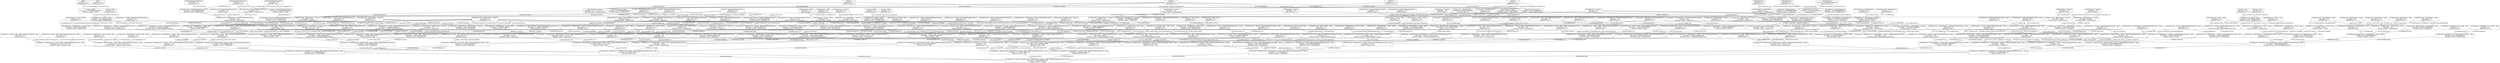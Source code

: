 graph "Decision Tree" {
	size="1000,3000"
	node [shape=rectangle]
	"['Pregnancies', 'BloodPressure', 'SkinThickness', 'Insulin', 'BMI', 'DiabetesPedigreeFunction', 'Age'],
,Gini Index = 0.33929567859135723,
Attribute Chosen = Age" -- "['Pregnancies', 'Glucose', 'BloodPressure', 'SkinThickness', 'Insulin', 'BMI', 'DiabetesPedigreeFunction', 'Age'],
,Gini Index = 0.4560684994005242,
Attribute Chosen = Glucose" [label=104.90822215243189]
	"['Pregnancies', 'BloodPressure', 'SkinThickness', 'Insulin', 'BMI', 'DiabetesPedigreeFunction', 'Age'],
,Gini Index = 0.31999999999999995,
Attribute Chosen = SkinThickness" -- "['Pregnancies', 'Glucose', 'BloodPressure', 'SkinThickness', 'Insulin', 'BMI', 'DiabetesPedigreeFunction', 'Age'],
,Gini Index = 0.4560684994005242,
Attribute Chosen = Glucose" [label=192.41988382013622]
	"['Pregnancies', 'BloodPressure', 'SkinThickness', 'Insulin', 'BMI', 'DiabetesPedigreeFunction', 'Age'],
,Gini Index = 0.412754366287454,
Attribute Chosen = Pregnancies" -- "['Pregnancies', 'Glucose', 'BloodPressure', 'SkinThickness', 'Insulin', 'BMI', 'DiabetesPedigreeFunction', 'Age'],
,Gini Index = 0.4560684994005242,
Attribute Chosen = Glucose" [label=168.85345854270435]
	"['Pregnancies', 'BloodPressure', 'SkinThickness', 'Insulin', 'BMI', 'DiabetesPedigreeFunction', 'Age'],
,Gini Index = 0.4925308641975309,
Attribute Chosen = BMI" -- "['Pregnancies', 'Glucose', 'BloodPressure', 'SkinThickness', 'Insulin', 'BMI', 'DiabetesPedigreeFunction', 'Age'],
,Gini Index = 0.4560684994005242,
Attribute Chosen = Glucose" [label=136.8808403475681]
	"['Pregnancies', 'BloodPressure', 'SkinThickness', 'Insulin', 'BMI', 'DiabetesPedigreeFunction', 'Age'],
,Gini Index = 0.10775510204081629,
Attribute Chosen = BMI" -- "['Pregnancies', 'Glucose', 'BloodPressure', 'SkinThickness', 'Insulin', 'BMI', 'DiabetesPedigreeFunction', 'Age'],
,Gini Index = 0.4560684994005242,
Attribute Chosen = Glucose" [label=72.93560395729567]
	"['Pregnancies', 'BloodPressure', 'SkinThickness', 'Insulin', 'BMI', 'DiabetesPedigreeFunction', 'Age'],
,Gini Index = 0.4444444444444444,
Attribute Chosen = BMI" -- "['Pregnancies', 'Glucose', 'BloodPressure', 'SkinThickness', 'Insulin', 'BMI', 'DiabetesPedigreeFunction', 'Age'],
,Gini Index = 0.4560684994005242,
Attribute Chosen = Glucose" [label=27.97464742986378]
	"['Pregnancies', 'BloodPressure', 'SkinThickness', 'Insulin', 'BMI', 'DiabetesPedigreeFunction'],
,Gini Index = 0.26880000000000004,
Attribute Chosen = Pregnancies" -- "['Pregnancies', 'BloodPressure', 'SkinThickness', 'Insulin', 'BMI', 'DiabetesPedigreeFunction', 'Age'],
,Gini Index = 0.33929567859135723,
Attribute Chosen = Age" [label=27.36076964632732]
	"['Pregnancies', 'BloodPressure', 'SkinThickness', 'Insulin', 'BMI', 'DiabetesPedigreeFunction'],
,Gini Index = 0.18000000000000005,
Attribute Chosen = Pregnancies" -- "['Pregnancies', 'BloodPressure', 'SkinThickness', 'Insulin', 'BMI', 'DiabetesPedigreeFunction', 'Age'],
,Gini Index = 0.33929567859135723,
Attribute Chosen = Age" [label=69.38067424901202]
	"['Pregnancies', 'BloodPressure', 'SkinThickness', 'Insulin', 'BMI', 'DiabetesPedigreeFunction'],
,Gini Index = 0.48,
Attribute Chosen = SkinThickness" -- "['Pregnancies', 'BloodPressure', 'SkinThickness', 'Insulin', 'BMI', 'DiabetesPedigreeFunction', 'Age'],
,Gini Index = 0.33929567859135723,
Attribute Chosen = Age" [label=50.88123272768469]
	"['Pregnancies', 'BloodPressure', 'SkinThickness', 'Insulin', 'BMI', 'DiabetesPedigreeFunction'],
,Gini Index = 0.14201183431952658,
Attribute Chosen = BMI" -- "['Pregnancies', 'BloodPressure', 'SkinThickness', 'Insulin', 'BMI', 'DiabetesPedigreeFunction', 'Age'],
,Gini Index = 0.33929567859135723,
Attribute Chosen = Age" [label=15.600538105648637]
	"['Pregnancies', 'BloodPressure', 'SkinThickness', 'Insulin', 'BMI', 'DiabetesPedigreeFunction'],
,Gini Index = 0.48611111111111116,
Attribute Chosen = BMI" -- "['Pregnancies', 'BloodPressure', 'SkinThickness', 'Insulin', 'BMI', 'DiabetesPedigreeFunction', 'Age'],
,Gini Index = 0.33929567859135723,
Attribute Chosen = Age" [label=39.121001187006]
	"['Pregnancies', 'BloodPressure', 'Insulin', 'BMI', 'DiabetesPedigreeFunction', 'Age'],
,Gini Index = 0.1527777777777778,
Attribute Chosen = BloodPressure" -- "['Pregnancies', 'BloodPressure', 'SkinThickness', 'Insulin', 'BMI', 'DiabetesPedigreeFunction', 'Age'],
,Gini Index = 0.31999999999999995,
Attribute Chosen = SkinThickness" [label=28.51256711719715]
	"['Pregnancies', 'BloodPressure', 'Insulin', 'BMI', 'DiabetesPedigreeFunction', 'Age'],
,Gini Index = 0.4444444444444444,
Attribute Chosen = Pregnancies" -- "['Pregnancies', 'BloodPressure', 'SkinThickness', 'Insulin', 'BMI', 'DiabetesPedigreeFunction', 'Age'],
,Gini Index = 0.31999999999999995,
Attribute Chosen = SkinThickness" [label=12.560349549469514]
	"['Pregnancies', 'BloodPressure', 'Insulin', 'BMI', 'DiabetesPedigreeFunction', 'Age'],
,Gini Index = 0.2777777777777778,
Attribute Chosen = DiabetesPedigreeFunction" -- "['Pregnancies', 'BloodPressure', 'SkinThickness', 'Insulin', 'BMI', 'DiabetesPedigreeFunction', 'Age'],
,Gini Index = 0.31999999999999995,
Attribute Chosen = SkinThickness" [label=-3.3918680182581227]
	"['Pregnancies', 'BloodPressure', 'Insulin', 'BMI', 'DiabetesPedigreeFunction', 'Age'],
,Gini Index = 0.0,
 predicted value = 1" -- "['Pregnancies', 'BloodPressure', 'SkinThickness', 'Insulin', 'BMI', 'DiabetesPedigreeFunction', 'Age'],
,Gini Index = 0.31999999999999995,
Attribute Chosen = SkinThickness" [label=76.2204467343943]
	"['Pregnancies', 'BloodPressure', 'Insulin', 'BMI', 'DiabetesPedigreeFunction', 'Age'],
,Gini Index = 0.4444444444444444,
Attribute Chosen = Pregnancies" -- "['Pregnancies', 'BloodPressure', 'SkinThickness', 'Insulin', 'BMI', 'DiabetesPedigreeFunction', 'Age'],
,Gini Index = 0.31999999999999995,
Attribute Chosen = SkinThickness" [label=44.46478468492479]
	"['BloodPressure', 'SkinThickness', 'Insulin', 'BMI', 'DiabetesPedigreeFunction', 'Age'],
,Gini Index = 0.4928,
Attribute Chosen = Age" -- "['Pregnancies', 'BloodPressure', 'SkinThickness', 'Insulin', 'BMI', 'DiabetesPedigreeFunction', 'Age'],
,Gini Index = 0.412754366287454,
Attribute Chosen = Pregnancies" [label=5.529841114682768]
	"['BloodPressure', 'SkinThickness', 'Insulin', 'BMI', 'DiabetesPedigreeFunction', 'Age'],
,Gini Index = 0.31999999999999995,
Attribute Chosen = SkinThickness" -- "['Pregnancies', 'BloodPressure', 'SkinThickness', 'Insulin', 'BMI', 'DiabetesPedigreeFunction', 'Age'],
,Gini Index = 0.412754366287454,
Attribute Chosen = Pregnancies" [label=14.292104104365535]
	"['BloodPressure', 'SkinThickness', 'Insulin', 'BMI', 'DiabetesPedigreeFunction', 'Age'],
,Gini Index = 0.3648,
Attribute Chosen = Insulin" -- "['Pregnancies', 'BloodPressure', 'SkinThickness', 'Insulin', 'BMI', 'DiabetesPedigreeFunction', 'Age'],
,Gini Index = 0.412754366287454,
Attribute Chosen = Pregnancies" [label=2.1602630519838986]
	"['BloodPressure', 'SkinThickness', 'Insulin', 'BMI', 'DiabetesPedigreeFunction', 'Age'],
,Gini Index = 0.2603550295857988,
Attribute Chosen = SkinThickness" -- "['Pregnancies', 'BloodPressure', 'SkinThickness', 'Insulin', 'BMI', 'DiabetesPedigreeFunction', 'Age'],
,Gini Index = 0.412754366287454,
Attribute Chosen = Pregnancies" [label=8.899419177381638]
	"['BloodPressure', 'SkinThickness', 'Insulin', 'BMI', 'DiabetesPedigreeFunction', 'Age'],
,Gini Index = 0.39669421487603307,
Attribute Chosen = BMI" -- "['Pregnancies', 'BloodPressure', 'SkinThickness', 'Insulin', 'BMI', 'DiabetesPedigreeFunction', 'Age'],
,Gini Index = 0.412754366287454,
Attribute Chosen = Pregnancies" [label=-1.2093150107149706]
	"['Pregnancies', 'BloodPressure', 'SkinThickness', 'Insulin', 'DiabetesPedigreeFunction', 'Age'],
,Gini Index = 0.49853907962016075,
Attribute Chosen = DiabetesPedigreeFunction" -- "['Pregnancies', 'BloodPressure', 'SkinThickness', 'Insulin', 'BMI', 'DiabetesPedigreeFunction', 'Age'],
,Gini Index = 0.4925308641975309,
Attribute Chosen = BMI" [label=35.93465828518772]
	"['Pregnancies', 'BloodPressure', 'SkinThickness', 'Insulin', 'DiabetesPedigreeFunction', 'Age'],
,Gini Index = 0.451171875,
Attribute Chosen = Age" -- "['Pregnancies', 'BloodPressure', 'SkinThickness', 'Insulin', 'BMI', 'DiabetesPedigreeFunction', 'Age'],
,Gini Index = 0.4925308641975309,
Attribute Chosen = BMI" [label=28.050497964812273]
	"['Pregnancies', 'BloodPressure', 'SkinThickness', 'Insulin', 'DiabetesPedigreeFunction', 'Age'],
,Gini Index = 0.2777777777777778,
Attribute Chosen = SkinThickness" -- "['Pregnancies', 'BloodPressure', 'SkinThickness', 'Insulin', 'BMI', 'DiabetesPedigreeFunction', 'Age'],
,Gini Index = 0.4925308641975309,
Attribute Chosen = BMI" [label=57.93044938287544]
	"['Pregnancies', 'BloodPressure', 'SkinThickness', 'Insulin', 'DiabetesPedigreeFunction', 'Age'],
,Gini Index = 0.46875,
Attribute Chosen = Pregnancies" -- "['Pregnancies', 'BloodPressure', 'SkinThickness', 'Insulin', 'BMI', 'DiabetesPedigreeFunction', 'Age'],
,Gini Index = 0.4925308641975309,
Attribute Chosen = BMI" [label=43.818818605563166]
	"['Pregnancies', 'BloodPressure', 'SkinThickness', 'Insulin', 'DiabetesPedigreeFunction', 'Age'],
,Gini Index = 0.18000000000000005,
Attribute Chosen = Pregnancies" -- "['Pregnancies', 'BloodPressure', 'SkinThickness', 'Insulin', 'BMI', 'DiabetesPedigreeFunction', 'Age'],
,Gini Index = 0.4925308641975309,
Attribute Chosen = BMI" [label=20.16633764443683]
	"['Pregnancies', 'BloodPressure', 'SkinThickness', 'Insulin', 'DiabetesPedigreeFunction', 'Age'],
,Gini Index = 0.5,
Attribute Chosen = Pregnancies" -- "['Pregnancies', 'BloodPressure', 'SkinThickness', 'Insulin', 'BMI', 'DiabetesPedigreeFunction', 'Age'],
,Gini Index = 0.4925308641975309,
Attribute Chosen = BMI" [label=7.612128742124554]
	"['Pregnancies', 'BloodPressure', 'SkinThickness', 'Insulin', 'DiabetesPedigreeFunction', 'Age'],
,Gini Index = 0.0,
 predicted value = 0" -- "['Pregnancies', 'BloodPressure', 'SkinThickness', 'Insulin', 'BMI', 'DiabetesPedigreeFunction', 'Age'],
,Gini Index = 0.10775510204081629,
Attribute Chosen = BMI" [label=35.93465828518772]
	"['Pregnancies', 'BloodPressure', 'SkinThickness', 'Insulin', 'DiabetesPedigreeFunction', 'Age'],
,Gini Index = 0.21120000000000005,
Attribute Chosen = Age" -- "['Pregnancies', 'BloodPressure', 'SkinThickness', 'Insulin', 'BMI', 'DiabetesPedigreeFunction', 'Age'],
,Gini Index = 0.10775510204081629,
Attribute Chosen = BMI" [label=28.050497964812273]
	"['Pregnancies', 'BloodPressure', 'SkinThickness', 'Insulin', 'DiabetesPedigreeFunction', 'Age'],
,Gini Index = 0.0,
 predicted value = 0" -- "['Pregnancies', 'BloodPressure', 'SkinThickness', 'Insulin', 'BMI', 'DiabetesPedigreeFunction', 'Age'],
,Gini Index = 0.10775510204081629,
Attribute Chosen = BMI" [label=20.16633764443683]
	"['Pregnancies', 'BloodPressure', 'SkinThickness', 'Insulin', 'DiabetesPedigreeFunction', 'Age'],
,Gini Index = 0.0,
 predicted value = 0" -- "['Pregnancies', 'BloodPressure', 'SkinThickness', 'Insulin', 'BMI', 'DiabetesPedigreeFunction', 'Age'],
,Gini Index = 0.10775510204081629,
Attribute Chosen = BMI" [label=43.818818605563166]
	"['Pregnancies', 'BloodPressure', 'SkinThickness', 'Insulin', 'DiabetesPedigreeFunction', 'Age'],
,Gini Index = 0.0,
 predicted value = 0" -- "['Pregnancies', 'BloodPressure', 'SkinThickness', 'Insulin', 'BMI', 'DiabetesPedigreeFunction', 'Age'],
,Gini Index = 0.10775510204081629,
Attribute Chosen = BMI" [label=7.612128742124554]
	"['Pregnancies', 'BloodPressure', 'SkinThickness', 'Insulin', 'DiabetesPedigreeFunction', 'Age'],
,Gini Index = 0.0,
 predicted value = 1" -- "['Pregnancies', 'BloodPressure', 'SkinThickness', 'Insulin', 'BMI', 'DiabetesPedigreeFunction', 'Age'],
,Gini Index = 0.10775510204081629,
Attribute Chosen = BMI" [label=57.93044938287544]
	"['Pregnancies', 'BloodPressure', 'SkinThickness', 'Insulin', 'DiabetesPedigreeFunction', 'Age'],
,Gini Index = 0.0,
 predicted value = 1" -- "['Pregnancies', 'BloodPressure', 'SkinThickness', 'Insulin', 'BMI', 'DiabetesPedigreeFunction', 'Age'],
,Gini Index = 0.4444444444444444,
Attribute Chosen = BMI" [label=35.93465828518772]
	"['Pregnancies', 'BloodPressure', 'SkinThickness', 'Insulin', 'DiabetesPedigreeFunction', 'Age'],
,Gini Index = 0.0,
 predicted value = 0" -- "['Pregnancies', 'BloodPressure', 'SkinThickness', 'Insulin', 'BMI', 'DiabetesPedigreeFunction', 'Age'],
,Gini Index = 0.4444444444444444,
Attribute Chosen = BMI" [label=28.050497964812273]
	"['Pregnancies', 'BloodPressure', 'SkinThickness', 'Insulin', 'DiabetesPedigreeFunction', 'Age'],
,Gini Index = 0.0,
 predicted value = 1" -- "['Pregnancies', 'BloodPressure', 'SkinThickness', 'Insulin', 'BMI', 'DiabetesPedigreeFunction', 'Age'],
,Gini Index = 0.4444444444444444,
Attribute Chosen = BMI" [label=43.818818605563166]
	"['BloodPressure', 'SkinThickness', 'Insulin', 'BMI', 'DiabetesPedigreeFunction'],
,Gini Index = 0.18620340698262772,
Attribute Chosen = DiabetesPedigreeFunction" -- "['Pregnancies', 'BloodPressure', 'SkinThickness', 'Insulin', 'BMI', 'DiabetesPedigreeFunction'],
,Gini Index = 0.26880000000000004,
Attribute Chosen = Pregnancies" [label=2.1602630519838986]
	"['BloodPressure', 'SkinThickness', 'Insulin', 'BMI', 'DiabetesPedigreeFunction'],
,Gini Index = 0.24489795918367352,
Attribute Chosen = BMI" -- "['Pregnancies', 'BloodPressure', 'SkinThickness', 'Insulin', 'BMI', 'DiabetesPedigreeFunction'],
,Gini Index = 0.26880000000000004,
Attribute Chosen = Pregnancies" [label=-1.2093150107149706]
	"['BloodPressure', 'SkinThickness', 'Insulin', 'BMI', 'DiabetesPedigreeFunction'],
,Gini Index = 0.332409972299169,
Attribute Chosen = BMI" -- "['Pregnancies', 'BloodPressure', 'SkinThickness', 'Insulin', 'BMI', 'DiabetesPedigreeFunction'],
,Gini Index = 0.26880000000000004,
Attribute Chosen = Pregnancies" [label=5.529841114682768]
	"['BloodPressure', 'SkinThickness', 'Insulin', 'BMI', 'DiabetesPedigreeFunction'],
,Gini Index = 0.4897959183673469,
Attribute Chosen = BloodPressure" -- "['Pregnancies', 'BloodPressure', 'SkinThickness', 'Insulin', 'BMI', 'DiabetesPedigreeFunction'],
,Gini Index = 0.26880000000000004,
Attribute Chosen = Pregnancies" [label=8.899419177381638]
	"['BloodPressure', 'SkinThickness', 'Insulin', 'BMI', 'DiabetesPedigreeFunction'],
,Gini Index = 0.0,
 predicted value = 1" -- "['Pregnancies', 'BloodPressure', 'SkinThickness', 'Insulin', 'BMI', 'DiabetesPedigreeFunction'],
,Gini Index = 0.18000000000000005,
Attribute Chosen = Pregnancies" [label=-1.2093150107149706]
	"['BloodPressure', 'SkinThickness', 'Insulin', 'BMI', 'DiabetesPedigreeFunction'],
,Gini Index = 0.0,
 predicted value = 0" -- "['Pregnancies', 'BloodPressure', 'SkinThickness', 'Insulin', 'BMI', 'DiabetesPedigreeFunction'],
,Gini Index = 0.18000000000000005,
Attribute Chosen = Pregnancies" [label=8.899419177381638]
	"['BloodPressure', 'SkinThickness', 'Insulin', 'BMI', 'DiabetesPedigreeFunction'],
,Gini Index = 0.0,
 predicted value = 0" -- "['Pregnancies', 'BloodPressure', 'SkinThickness', 'Insulin', 'BMI', 'DiabetesPedigreeFunction'],
,Gini Index = 0.18000000000000005,
Attribute Chosen = Pregnancies" [label=5.529841114682768]
	"['BloodPressure', 'SkinThickness', 'Insulin', 'BMI', 'DiabetesPedigreeFunction'],
,Gini Index = 0.0,
 predicted value = 0" -- "['Pregnancies', 'BloodPressure', 'SkinThickness', 'Insulin', 'BMI', 'DiabetesPedigreeFunction'],
,Gini Index = 0.18000000000000005,
Attribute Chosen = Pregnancies" [label=2.1602630519838986]
	"['Pregnancies', 'BloodPressure', 'Insulin', 'BMI', 'DiabetesPedigreeFunction'],
,Gini Index = 0.40816326530612246,
Attribute Chosen = BMI" -- "['Pregnancies', 'BloodPressure', 'SkinThickness', 'Insulin', 'BMI', 'DiabetesPedigreeFunction'],
,Gini Index = 0.48,
Attribute Chosen = SkinThickness" [label=-3.3918680182581227]
	"['Pregnancies', 'BloodPressure', 'Insulin', 'BMI', 'DiabetesPedigreeFunction'],
,Gini Index = 0.4897959183673469,
Attribute Chosen = DiabetesPedigreeFunction" -- "['Pregnancies', 'BloodPressure', 'SkinThickness', 'Insulin', 'BMI', 'DiabetesPedigreeFunction'],
,Gini Index = 0.48,
Attribute Chosen = SkinThickness" [label=28.51256711719715]
	"['Pregnancies', 'BloodPressure', 'Insulin', 'BMI', 'DiabetesPedigreeFunction'],
,Gini Index = 0.0,
 predicted value = 0" -- "['Pregnancies', 'BloodPressure', 'SkinThickness', 'Insulin', 'BMI', 'DiabetesPedigreeFunction'],
,Gini Index = 0.48,
Attribute Chosen = SkinThickness" [label=12.560349549469514]
	"['Pregnancies', 'BloodPressure', 'Insulin', 'BMI', 'DiabetesPedigreeFunction'],
,Gini Index = 0.0,
 predicted value = 1" -- "['Pregnancies', 'BloodPressure', 'SkinThickness', 'Insulin', 'BMI', 'DiabetesPedigreeFunction'],
,Gini Index = 0.48,
Attribute Chosen = SkinThickness" [label=44.46478468492479]
	"['Pregnancies', 'BloodPressure', 'SkinThickness', 'Insulin', 'DiabetesPedigreeFunction'],
,Gini Index = 0.0,
 predicted value = 0" -- "['Pregnancies', 'BloodPressure', 'SkinThickness', 'Insulin', 'BMI', 'DiabetesPedigreeFunction'],
,Gini Index = 0.14201183431952658,
Attribute Chosen = BMI" [label=28.050497964812273]
	"['Pregnancies', 'BloodPressure', 'SkinThickness', 'Insulin', 'DiabetesPedigreeFunction'],
,Gini Index = 0.4444444444444444,
Attribute Chosen = DiabetesPedigreeFunction" -- "['Pregnancies', 'BloodPressure', 'SkinThickness', 'Insulin', 'BMI', 'DiabetesPedigreeFunction'],
,Gini Index = 0.14201183431952658,
Attribute Chosen = BMI" [label=35.93465828518772]
	"['Pregnancies', 'BloodPressure', 'SkinThickness', 'Insulin', 'DiabetesPedigreeFunction'],
,Gini Index = 0.4444444444444444,
Attribute Chosen = Pregnancies" -- "['Pregnancies', 'BloodPressure', 'SkinThickness', 'Insulin', 'BMI', 'DiabetesPedigreeFunction'],
,Gini Index = 0.14201183431952658,
Attribute Chosen = BMI" [label=43.818818605563166]
	"['Pregnancies', 'BloodPressure', 'SkinThickness', 'Insulin', 'DiabetesPedigreeFunction'],
,Gini Index = 0.0,
 predicted value = 0" -- "['Pregnancies', 'BloodPressure', 'SkinThickness', 'Insulin', 'BMI', 'DiabetesPedigreeFunction'],
,Gini Index = 0.14201183431952658,
Attribute Chosen = BMI" [label=7.612128742124554]
	"['Pregnancies', 'BloodPressure', 'SkinThickness', 'Insulin', 'DiabetesPedigreeFunction'],
,Gini Index = 0.0,
 predicted value = 0" -- "['Pregnancies', 'BloodPressure', 'SkinThickness', 'Insulin', 'BMI', 'DiabetesPedigreeFunction'],
,Gini Index = 0.14201183431952658,
Attribute Chosen = BMI" [label=20.16633764443683]
	"['Pregnancies', 'BloodPressure', 'SkinThickness', 'Insulin', 'DiabetesPedigreeFunction'],
,Gini Index = 0.48611111111111116,
Attribute Chosen = SkinThickness" -- "['Pregnancies', 'BloodPressure', 'SkinThickness', 'Insulin', 'BMI', 'DiabetesPedigreeFunction'],
,Gini Index = 0.48611111111111116,
Attribute Chosen = BMI" [label=35.93465828518772]
	"['Pregnancies', 'BloodPressure', 'SkinThickness', 'Insulin', 'DiabetesPedigreeFunction'],
,Gini Index = 0.49777777777777776,
Attribute Chosen = Pregnancies" -- "['Pregnancies', 'BloodPressure', 'SkinThickness', 'Insulin', 'BMI', 'DiabetesPedigreeFunction'],
,Gini Index = 0.48611111111111116,
Attribute Chosen = BMI" [label=28.050497964812273]
	"['Pregnancies', 'BloodPressure', 'SkinThickness', 'Insulin', 'DiabetesPedigreeFunction'],
,Gini Index = 0.375,
Attribute Chosen = Pregnancies" -- "['Pregnancies', 'BloodPressure', 'SkinThickness', 'Insulin', 'BMI', 'DiabetesPedigreeFunction'],
,Gini Index = 0.48611111111111116,
Attribute Chosen = BMI" [label=43.818818605563166]
	"['Pregnancies', 'BloodPressure', 'SkinThickness', 'Insulin', 'DiabetesPedigreeFunction'],
,Gini Index = 0.0,
 predicted value = 0" -- "['Pregnancies', 'BloodPressure', 'SkinThickness', 'Insulin', 'BMI', 'DiabetesPedigreeFunction'],
,Gini Index = 0.48611111111111116,
Attribute Chosen = BMI" [label=20.16633764443683]
	"['Pregnancies', 'Insulin', 'BMI', 'DiabetesPedigreeFunction', 'Age'],
,Gini Index = 0.0,
 predicted value = 0" -- "['Pregnancies', 'BloodPressure', 'Insulin', 'BMI', 'DiabetesPedigreeFunction', 'Age'],
,Gini Index = 0.1527777777777778,
Attribute Chosen = BloodPressure" [label=115.40854154564478]
	"['Pregnancies', 'Insulin', 'BMI', 'DiabetesPedigreeFunction', 'Age'],
,Gini Index = 0.0,
 predicted value = 1" -- "['Pregnancies', 'BloodPressure', 'Insulin', 'BMI', 'DiabetesPedigreeFunction', 'Age'],
,Gini Index = 0.1527777777777778,
Attribute Chosen = BloodPressure" [label=59.42756516467761]
	"['Pregnancies', 'Insulin', 'BMI', 'DiabetesPedigreeFunction', 'Age'],
,Gini Index = 0.0,
 predicted value = 1" -- "['Pregnancies', 'BloodPressure', 'Insulin', 'BMI', 'DiabetesPedigreeFunction', 'Age'],
,Gini Index = 0.1527777777777778,
Attribute Chosen = BloodPressure" [label=78.78337233532238]
	"['Pregnancies', 'Insulin', 'BMI', 'DiabetesPedigreeFunction', 'Age'],
,Gini Index = 0.0,
 predicted value = 1" -- "['Pregnancies', 'BloodPressure', 'Insulin', 'BMI', 'DiabetesPedigreeFunction', 'Age'],
,Gini Index = 0.1527777777777778,
Attribute Chosen = BloodPressure" [label=98.13917950596718]
	"['BloodPressure', 'Insulin', 'BMI', 'DiabetesPedigreeFunction', 'Age'],
,Gini Index = 0.0,
 predicted value = 0" -- "['Pregnancies', 'BloodPressure', 'Insulin', 'BMI', 'DiabetesPedigreeFunction', 'Age'],
,Gini Index = 0.4444444444444444,
Attribute Chosen = Pregnancies" [label=2.1602630519838986]
	"['BloodPressure', 'Insulin', 'BMI', 'DiabetesPedigreeFunction', 'Age'],
,Gini Index = 0.0,
 predicted value = 1" -- "['Pregnancies', 'BloodPressure', 'Insulin', 'BMI', 'DiabetesPedigreeFunction', 'Age'],
,Gini Index = 0.4444444444444444,
Attribute Chosen = Pregnancies" [label=-1.2093150107149706]
	"['Pregnancies', 'BloodPressure', 'Insulin', 'BMI', 'Age'],
,Gini Index = 0.0,
 predicted value = 1" -- "['Pregnancies', 'BloodPressure', 'Insulin', 'BMI', 'DiabetesPedigreeFunction', 'Age'],
,Gini Index = 0.2777777777777778,
Attribute Chosen = DiabetesPedigreeFunction" [label=2.2772667460544413]
	"['Pregnancies', 'BloodPressure', 'Insulin', 'BMI', 'Age'],
,Gini Index = 0.0,
 predicted value = 1" -- "['Pregnancies', 'BloodPressure', 'Insulin', 'BMI', 'DiabetesPedigreeFunction', 'Age'],
,Gini Index = 0.2777777777777778,
Attribute Chosen = DiabetesPedigreeFunction" [label=-0.02511659043582909]
	"['Pregnancies', 'BloodPressure', 'Insulin', 'BMI', 'Age'],
,Gini Index = 0.0,
 predicted value = 1" -- "['Pregnancies', 'BloodPressure', 'Insulin', 'BMI', 'DiabetesPedigreeFunction', 'Age'],
,Gini Index = 0.2777777777777778,
Attribute Chosen = DiabetesPedigreeFunction" [label=0.3062120045769458]
	"['Pregnancies', 'BloodPressure', 'Insulin', 'BMI', 'Age'],
,Gini Index = 0.0,
 predicted value = 0" -- "['Pregnancies', 'BloodPressure', 'Insulin', 'BMI', 'DiabetesPedigreeFunction', 'Age'],
,Gini Index = 0.2777777777777778,
Attribute Chosen = DiabetesPedigreeFunction" [label=0.6375405995897206]
	"['BloodPressure', 'Insulin', 'BMI', 'DiabetesPedigreeFunction', 'Age'],
,Gini Index = 0.0,
 predicted value = 0" -- "['Pregnancies', 'BloodPressure', 'Insulin', 'BMI', 'DiabetesPedigreeFunction', 'Age'],
,Gini Index = 0.4444444444444444,
Attribute Chosen = Pregnancies" [label=5.529841114682768]
	"['BloodPressure', 'Insulin', 'BMI', 'DiabetesPedigreeFunction', 'Age'],
,Gini Index = 0.0,
 predicted value = 1" -- "['Pregnancies', 'BloodPressure', 'Insulin', 'BMI', 'DiabetesPedigreeFunction', 'Age'],
,Gini Index = 0.4444444444444444,
Attribute Chosen = Pregnancies" [label=2.1602630519838986]
	"['BloodPressure', 'SkinThickness', 'Insulin', 'BMI', 'DiabetesPedigreeFunction'],
,Gini Index = 0.5,
Attribute Chosen = DiabetesPedigreeFunction" -- "['BloodPressure', 'SkinThickness', 'Insulin', 'BMI', 'DiabetesPedigreeFunction', 'Age'],
,Gini Index = 0.4928,
Attribute Chosen = Age" [label=39.121001187006]
	"['BloodPressure', 'SkinThickness', 'Insulin', 'BMI', 'DiabetesPedigreeFunction'],
,Gini Index = 0.0,
 predicted value = 0" -- "['BloodPressure', 'SkinThickness', 'Insulin', 'BMI', 'DiabetesPedigreeFunction', 'Age'],
,Gini Index = 0.4928,
Attribute Chosen = Age" [label=69.38067424901202]
	"['BloodPressure', 'SkinThickness', 'Insulin', 'BMI', 'DiabetesPedigreeFunction'],
,Gini Index = 0.2777777777777778,
Attribute Chosen = BloodPressure" -- "['BloodPressure', 'SkinThickness', 'Insulin', 'BMI', 'DiabetesPedigreeFunction', 'Age'],
,Gini Index = 0.4928,
Attribute Chosen = Age" [label=50.88123272768469]
	"['BloodPressure', 'SkinThickness', 'Insulin', 'BMI', 'DiabetesPedigreeFunction'],
,Gini Index = 0.4444444444444444,
Attribute Chosen = SkinThickness" -- "['BloodPressure', 'SkinThickness', 'Insulin', 'BMI', 'DiabetesPedigreeFunction', 'Age'],
,Gini Index = 0.4928,
Attribute Chosen = Age" [label=27.36076964632732]
	"['BloodPressure', 'Insulin', 'BMI', 'DiabetesPedigreeFunction', 'Age'],
,Gini Index = 0.5,
Attribute Chosen = DiabetesPedigreeFunction" -- "['BloodPressure', 'SkinThickness', 'Insulin', 'BMI', 'DiabetesPedigreeFunction', 'Age'],
,Gini Index = 0.31999999999999995,
Attribute Chosen = SkinThickness" [label=44.46478468492479]
	"['BloodPressure', 'Insulin', 'BMI', 'DiabetesPedigreeFunction', 'Age'],
,Gini Index = 0.0,
 predicted value = 1" -- "['BloodPressure', 'SkinThickness', 'Insulin', 'BMI', 'DiabetesPedigreeFunction', 'Age'],
,Gini Index = 0.31999999999999995,
Attribute Chosen = SkinThickness" [label=-3.3918680182581227]
	"['BloodPressure', 'Insulin', 'BMI', 'DiabetesPedigreeFunction', 'Age'],
,Gini Index = 0.0,
 predicted value = 1" -- "['BloodPressure', 'SkinThickness', 'Insulin', 'BMI', 'DiabetesPedigreeFunction', 'Age'],
,Gini Index = 0.31999999999999995,
Attribute Chosen = SkinThickness" [label=28.51256711719715]
	"['BloodPressure', 'SkinThickness', 'BMI', 'DiabetesPedigreeFunction', 'Age'],
,Gini Index = 0.46875,
Attribute Chosen = DiabetesPedigreeFunction" -- "['BloodPressure', 'SkinThickness', 'Insulin', 'BMI', 'DiabetesPedigreeFunction', 'Age'],
,Gini Index = 0.3648,
Attribute Chosen = Insulin" [label=22.177477990997588]
	"['BloodPressure', 'SkinThickness', 'BMI', 'DiabetesPedigreeFunction', 'Age'],
,Gini Index = 0.5,
Attribute Chosen = DiabetesPedigreeFunction" -- "['BloodPressure', 'SkinThickness', 'Insulin', 'BMI', 'DiabetesPedigreeFunction', 'Age'],
,Gini Index = 0.3648,
Attribute Chosen = Insulin" [label=578.6437419346715]
	"['BloodPressure', 'SkinThickness', 'BMI', 'DiabetesPedigreeFunction', 'Age'],
,Gini Index = 0.0,
 predicted value = 1" -- "['BloodPressure', 'SkinThickness', 'Insulin', 'BMI', 'DiabetesPedigreeFunction', 'Age'],
,Gini Index = 0.3648,
Attribute Chosen = Insulin" [label=137.42148034233577]
	"['BloodPressure', 'SkinThickness', 'BMI', 'DiabetesPedigreeFunction', 'Age'],
,Gini Index = 0.0,
 predicted value = 1" -- "['BloodPressure', 'SkinThickness', 'Insulin', 'BMI', 'DiabetesPedigreeFunction', 'Age'],
,Gini Index = 0.3648,
Attribute Chosen = Insulin" [label=252.66548269367394]
	"['BloodPressure', 'Insulin', 'BMI', 'DiabetesPedigreeFunction', 'Age'],
,Gini Index = 0.0,
 predicted value = 1" -- "['BloodPressure', 'SkinThickness', 'Insulin', 'BMI', 'DiabetesPedigreeFunction', 'Age'],
,Gini Index = 0.2603550295857988,
Attribute Chosen = SkinThickness" [label=44.46478468492479]
	"['BloodPressure', 'Insulin', 'BMI', 'DiabetesPedigreeFunction', 'Age'],
,Gini Index = 0.0,
 predicted value = 1" -- "['BloodPressure', 'SkinThickness', 'Insulin', 'BMI', 'DiabetesPedigreeFunction', 'Age'],
,Gini Index = 0.2603550295857988,
Attribute Chosen = SkinThickness" [label=28.51256711719715]
	"['BloodPressure', 'Insulin', 'BMI', 'DiabetesPedigreeFunction', 'Age'],
,Gini Index = 0.4444444444444444,
Attribute Chosen = BMI" -- "['BloodPressure', 'SkinThickness', 'Insulin', 'BMI', 'DiabetesPedigreeFunction', 'Age'],
,Gini Index = 0.2603550295857988,
Attribute Chosen = SkinThickness" [label=-3.3918680182581227]
	"['BloodPressure', 'Insulin', 'BMI', 'DiabetesPedigreeFunction', 'Age'],
,Gini Index = 0.0,
 predicted value = 1" -- "['BloodPressure', 'SkinThickness', 'Insulin', 'BMI', 'DiabetesPedigreeFunction', 'Age'],
,Gini Index = 0.2603550295857988,
Attribute Chosen = SkinThickness" [label=12.560349549469514]
	"['BloodPressure', 'SkinThickness', 'Insulin', 'DiabetesPedigreeFunction', 'Age'],
,Gini Index = 0.48,
Attribute Chosen = Insulin" -- "['BloodPressure', 'SkinThickness', 'Insulin', 'BMI', 'DiabetesPedigreeFunction', 'Age'],
,Gini Index = 0.39669421487603307,
Attribute Chosen = BMI" [label=57.93044938287544]
	"['BloodPressure', 'SkinThickness', 'Insulin', 'DiabetesPedigreeFunction', 'Age'],
,Gini Index = 0.0,
 predicted value = 1" -- "['BloodPressure', 'SkinThickness', 'Insulin', 'BMI', 'DiabetesPedigreeFunction', 'Age'],
,Gini Index = 0.39669421487603307,
Attribute Chosen = BMI" [label=35.93465828518772]
	"['BloodPressure', 'SkinThickness', 'Insulin', 'DiabetesPedigreeFunction', 'Age'],
,Gini Index = 0.0,
 predicted value = 1" -- "['BloodPressure', 'SkinThickness', 'Insulin', 'BMI', 'DiabetesPedigreeFunction', 'Age'],
,Gini Index = 0.39669421487603307,
Attribute Chosen = BMI" [label=43.818818605563166]
	"['BloodPressure', 'SkinThickness', 'Insulin', 'DiabetesPedigreeFunction', 'Age'],
,Gini Index = 0.0,
 predicted value = 0" -- "['BloodPressure', 'SkinThickness', 'Insulin', 'BMI', 'DiabetesPedigreeFunction', 'Age'],
,Gini Index = 0.39669421487603307,
Attribute Chosen = BMI" [label=20.16633764443683]
	"['Pregnancies', 'BloodPressure', 'SkinThickness', 'Insulin', 'Age'],
,Gini Index = 0.47530864197530864,
Attribute Chosen = Pregnancies" -- "['Pregnancies', 'BloodPressure', 'SkinThickness', 'Insulin', 'DiabetesPedigreeFunction', 'Age'],
,Gini Index = 0.49853907962016075,
Attribute Chosen = DiabetesPedigreeFunction" [label=0.6375405995897206]
	"['Pregnancies', 'BloodPressure', 'SkinThickness', 'Insulin', 'Age'],
,Gini Index = 0.4444444444444444,
Attribute Chosen = Age" -- "['Pregnancies', 'BloodPressure', 'SkinThickness', 'Insulin', 'DiabetesPedigreeFunction', 'Age'],
,Gini Index = 0.49853907962016075,
Attribute Chosen = DiabetesPedigreeFunction" [label=0.3062120045769458]
	"['Pregnancies', 'BloodPressure', 'SkinThickness', 'Insulin', 'Age'],
,Gini Index = 0.42000000000000004,
Attribute Chosen = Insulin" -- "['Pregnancies', 'BloodPressure', 'SkinThickness', 'Insulin', 'DiabetesPedigreeFunction', 'Age'],
,Gini Index = 0.49853907962016075,
Attribute Chosen = DiabetesPedigreeFunction" [label=0.9688691946024955]
	"['Pregnancies', 'BloodPressure', 'SkinThickness', 'Insulin', 'Age'],
,Gini Index = 0.4444444444444444,
Attribute Chosen = SkinThickness" -- "['Pregnancies', 'BloodPressure', 'SkinThickness', 'Insulin', 'DiabetesPedigreeFunction', 'Age'],
,Gini Index = 0.49853907962016075,
Attribute Chosen = DiabetesPedigreeFunction" [label=-0.02511659043582909]
	"['Pregnancies', 'BloodPressure', 'SkinThickness', 'Insulin', 'Age'],
,Gini Index = 0.0,
 predicted value = 1" -- "['Pregnancies', 'BloodPressure', 'SkinThickness', 'Insulin', 'DiabetesPedigreeFunction', 'Age'],
,Gini Index = 0.49853907962016075,
Attribute Chosen = DiabetesPedigreeFunction" [label=2.2772667460544413]
	"['Pregnancies', 'BloodPressure', 'SkinThickness', 'Insulin', 'DiabetesPedigreeFunction'],
,Gini Index = 0.0,
 predicted value = 0" -- "['Pregnancies', 'BloodPressure', 'SkinThickness', 'Insulin', 'DiabetesPedigreeFunction', 'Age'],
,Gini Index = 0.451171875,
Attribute Chosen = Age" [label=15.600538105648637]
	"['Pregnancies', 'BloodPressure', 'SkinThickness', 'Insulin', 'DiabetesPedigreeFunction'],
,Gini Index = 0.0,
 predicted value = 0" -- "['Pregnancies', 'BloodPressure', 'SkinThickness', 'Insulin', 'DiabetesPedigreeFunction', 'Age'],
,Gini Index = 0.451171875,
Attribute Chosen = Age" [label=69.38067424901202]
	"['Pregnancies', 'BloodPressure', 'SkinThickness', 'Insulin', 'DiabetesPedigreeFunction'],
,Gini Index = 0.4897959183673469,
Attribute Chosen = Pregnancies" -- "['Pregnancies', 'BloodPressure', 'SkinThickness', 'Insulin', 'DiabetesPedigreeFunction', 'Age'],
,Gini Index = 0.451171875,
Attribute Chosen = Age" [label=39.121001187006]
	"['Pregnancies', 'BloodPressure', 'SkinThickness', 'Insulin', 'DiabetesPedigreeFunction'],
,Gini Index = 0.48,
Attribute Chosen = DiabetesPedigreeFunction" -- "['Pregnancies', 'BloodPressure', 'SkinThickness', 'Insulin', 'DiabetesPedigreeFunction', 'Age'],
,Gini Index = 0.451171875,
Attribute Chosen = Age" [label=27.36076964632732]
	"['Pregnancies', 'BloodPressure', 'SkinThickness', 'Insulin', 'DiabetesPedigreeFunction'],
,Gini Index = 0.4897959183673469,
Attribute Chosen = BloodPressure" -- "['Pregnancies', 'BloodPressure', 'SkinThickness', 'Insulin', 'DiabetesPedigreeFunction', 'Age'],
,Gini Index = 0.451171875,
Attribute Chosen = Age" [label=50.88123272768469]
	"['Pregnancies', 'BloodPressure', 'Insulin', 'DiabetesPedigreeFunction', 'Age'],
,Gini Index = 0.0,
 predicted value = 1" -- "['Pregnancies', 'BloodPressure', 'SkinThickness', 'Insulin', 'DiabetesPedigreeFunction', 'Age'],
,Gini Index = 0.2777777777777778,
Attribute Chosen = SkinThickness" [label=44.46478468492479]
	"['Pregnancies', 'BloodPressure', 'Insulin', 'DiabetesPedigreeFunction', 'Age'],
,Gini Index = 0.0,
 predicted value = 1" -- "['Pregnancies', 'BloodPressure', 'SkinThickness', 'Insulin', 'DiabetesPedigreeFunction', 'Age'],
,Gini Index = 0.2777777777777778,
Attribute Chosen = SkinThickness" [label=-3.3918680182581227]
	"['Pregnancies', 'BloodPressure', 'Insulin', 'DiabetesPedigreeFunction', 'Age'],
,Gini Index = 0.0,
 predicted value = 0" -- "['Pregnancies', 'BloodPressure', 'SkinThickness', 'Insulin', 'DiabetesPedigreeFunction', 'Age'],
,Gini Index = 0.2777777777777778,
Attribute Chosen = SkinThickness" [label=28.51256711719715]
	"['BloodPressure', 'SkinThickness', 'Insulin', 'DiabetesPedigreeFunction', 'Age'],
,Gini Index = 0.0,
 predicted value = 1" -- "['Pregnancies', 'BloodPressure', 'SkinThickness', 'Insulin', 'DiabetesPedigreeFunction', 'Age'],
,Gini Index = 0.46875,
Attribute Chosen = Pregnancies" [label=8.899419177381638]
	"['BloodPressure', 'SkinThickness', 'Insulin', 'DiabetesPedigreeFunction', 'Age'],
,Gini Index = 0.4444444444444444,
Attribute Chosen = BloodPressure" -- "['Pregnancies', 'BloodPressure', 'SkinThickness', 'Insulin', 'DiabetesPedigreeFunction', 'Age'],
,Gini Index = 0.46875,
Attribute Chosen = Pregnancies" [label=-1.2093150107149706]
	"['BloodPressure', 'SkinThickness', 'Insulin', 'DiabetesPedigreeFunction', 'Age'],
,Gini Index = 0.40816326530612246,
Attribute Chosen = Insulin" -- "['Pregnancies', 'BloodPressure', 'SkinThickness', 'Insulin', 'DiabetesPedigreeFunction', 'Age'],
,Gini Index = 0.46875,
Attribute Chosen = Pregnancies" [label=2.1602630519838986]
	"['BloodPressure', 'SkinThickness', 'Insulin', 'DiabetesPedigreeFunction', 'Age'],
,Gini Index = 0.4444444444444444,
Attribute Chosen = SkinThickness" -- "['Pregnancies', 'BloodPressure', 'SkinThickness', 'Insulin', 'DiabetesPedigreeFunction', 'Age'],
,Gini Index = 0.46875,
Attribute Chosen = Pregnancies" [label=5.529841114682768]
	"['BloodPressure', 'SkinThickness', 'Insulin', 'DiabetesPedigreeFunction', 'Age'],
,Gini Index = 0.0,
 predicted value = 1" -- "['Pregnancies', 'BloodPressure', 'SkinThickness', 'Insulin', 'DiabetesPedigreeFunction', 'Age'],
,Gini Index = 0.46875,
Attribute Chosen = Pregnancies" [label=14.292104104365535]
	"['BloodPressure', 'SkinThickness', 'Insulin', 'DiabetesPedigreeFunction', 'Age'],
,Gini Index = 0.5,
Attribute Chosen = BloodPressure" -- "['Pregnancies', 'BloodPressure', 'SkinThickness', 'Insulin', 'DiabetesPedigreeFunction', 'Age'],
,Gini Index = 0.18000000000000005,
Attribute Chosen = Pregnancies" [label=5.529841114682768]
	"['BloodPressure', 'SkinThickness', 'Insulin', 'DiabetesPedigreeFunction', 'Age'],
,Gini Index = 0.0,
 predicted value = 0" -- "['Pregnancies', 'BloodPressure', 'SkinThickness', 'Insulin', 'DiabetesPedigreeFunction', 'Age'],
,Gini Index = 0.18000000000000005,
Attribute Chosen = Pregnancies" [label=2.1602630519838986]
	"['BloodPressure', 'SkinThickness', 'Insulin', 'DiabetesPedigreeFunction', 'Age'],
,Gini Index = 0.0,
 predicted value = 0" -- "['Pregnancies', 'BloodPressure', 'SkinThickness', 'Insulin', 'DiabetesPedigreeFunction', 'Age'],
,Gini Index = 0.18000000000000005,
Attribute Chosen = Pregnancies" [label=-1.2093150107149706]
	"['BloodPressure', 'SkinThickness', 'Insulin', 'DiabetesPedigreeFunction', 'Age'],
,Gini Index = 0.0,
 predicted value = 1" -- "['Pregnancies', 'BloodPressure', 'SkinThickness', 'Insulin', 'DiabetesPedigreeFunction', 'Age'],
,Gini Index = 0.5,
Attribute Chosen = Pregnancies" [label=8.899419177381638]
	"['BloodPressure', 'SkinThickness', 'Insulin', 'DiabetesPedigreeFunction', 'Age'],
,Gini Index = 0.0,
 predicted value = 0" -- "['Pregnancies', 'BloodPressure', 'SkinThickness', 'Insulin', 'DiabetesPedigreeFunction', 'Age'],
,Gini Index = 0.5,
Attribute Chosen = Pregnancies" [label=5.529841114682768]
	"['Pregnancies', 'BloodPressure', 'SkinThickness', 'Insulin', 'DiabetesPedigreeFunction'],
,Gini Index = 0.23111111111111116,
Attribute Chosen = DiabetesPedigreeFunction" -- "['Pregnancies', 'BloodPressure', 'SkinThickness', 'Insulin', 'DiabetesPedigreeFunction', 'Age'],
,Gini Index = 0.21120000000000005,
Attribute Chosen = Age" [label=27.36076964632732]
	"['Pregnancies', 'BloodPressure', 'SkinThickness', 'Insulin', 'DiabetesPedigreeFunction'],
,Gini Index = 0.0,
 predicted value = 0" -- "['Pregnancies', 'BloodPressure', 'SkinThickness', 'Insulin', 'DiabetesPedigreeFunction', 'Age'],
,Gini Index = 0.21120000000000005,
Attribute Chosen = Age" [label=15.600538105648637]
	"['Pregnancies', 'BloodPressure', 'SkinThickness', 'Insulin', 'DiabetesPedigreeFunction'],
,Gini Index = 0.0,
 predicted value = 0" -- "['Pregnancies', 'BloodPressure', 'SkinThickness', 'Insulin', 'DiabetesPedigreeFunction', 'Age'],
,Gini Index = 0.21120000000000005,
Attribute Chosen = Age" [label=39.121001187006]
	"['Pregnancies', 'BloodPressure', 'SkinThickness', 'Insulin', 'DiabetesPedigreeFunction'],
,Gini Index = 0.0,
 predicted value = 1" -- "['Pregnancies', 'BloodPressure', 'SkinThickness', 'Insulin', 'DiabetesPedigreeFunction', 'Age'],
,Gini Index = 0.21120000000000005,
Attribute Chosen = Age" [label=50.88123272768469]
	"['BloodPressure', 'SkinThickness', 'Insulin', 'BMI'],
,Gini Index = 0.04345679012345682,
Attribute Chosen = SkinThickness" -- "['BloodPressure', 'SkinThickness', 'Insulin', 'BMI', 'DiabetesPedigreeFunction'],
,Gini Index = 0.18620340698262772,
Attribute Chosen = DiabetesPedigreeFunction" [label=0.3062120045769458]
	"['BloodPressure', 'SkinThickness', 'Insulin', 'BMI'],
,Gini Index = 0.345679012345679,
Attribute Chosen = BMI" -- "['BloodPressure', 'SkinThickness', 'Insulin', 'BMI', 'DiabetesPedigreeFunction'],
,Gini Index = 0.18620340698262772,
Attribute Chosen = DiabetesPedigreeFunction" [label=0.6375405995897206]
	"['BloodPressure', 'SkinThickness', 'Insulin', 'BMI'],
,Gini Index = 0.4444444444444444,
Attribute Chosen = BMI" -- "['BloodPressure', 'SkinThickness', 'Insulin', 'BMI', 'DiabetesPedigreeFunction'],
,Gini Index = 0.18620340698262772,
Attribute Chosen = DiabetesPedigreeFunction" [label=0.9688691946024955]
	"['BloodPressure', 'SkinThickness', 'Insulin', 'BMI'],
,Gini Index = 0.2777777777777778,
Attribute Chosen = BMI" -- "['BloodPressure', 'SkinThickness', 'Insulin', 'BMI', 'DiabetesPedigreeFunction'],
,Gini Index = 0.18620340698262772,
Attribute Chosen = DiabetesPedigreeFunction" [label=-0.02511659043582909]
	"['BloodPressure', 'SkinThickness', 'Insulin', 'BMI'],
,Gini Index = 0.0,
 predicted value = 0" -- "['BloodPressure', 'SkinThickness', 'Insulin', 'BMI', 'DiabetesPedigreeFunction'],
,Gini Index = 0.18620340698262772,
Attribute Chosen = DiabetesPedigreeFunction" [label=2.2772667460544413]
	"['BloodPressure', 'SkinThickness', 'Insulin', 'DiabetesPedigreeFunction'],
,Gini Index = 0.0,
 predicted value = 0" -- "['BloodPressure', 'SkinThickness', 'Insulin', 'BMI', 'DiabetesPedigreeFunction'],
,Gini Index = 0.24489795918367352,
Attribute Chosen = BMI" [label=28.050497964812273]
	"['BloodPressure', 'SkinThickness', 'Insulin', 'DiabetesPedigreeFunction'],
,Gini Index = 0.31999999999999995,
Attribute Chosen = SkinThickness" -- "['BloodPressure', 'SkinThickness', 'Insulin', 'BMI', 'DiabetesPedigreeFunction'],
,Gini Index = 0.24489795918367352,
Attribute Chosen = BMI" [label=43.818818605563166]
	"['BloodPressure', 'SkinThickness', 'Insulin', 'DiabetesPedigreeFunction'],
,Gini Index = 0.42000000000000004,
Attribute Chosen = Insulin" -- "['BloodPressure', 'SkinThickness', 'Insulin', 'BMI', 'DiabetesPedigreeFunction'],
,Gini Index = 0.24489795918367352,
Attribute Chosen = BMI" [label=35.93465828518772]
	"['BloodPressure', 'SkinThickness', 'Insulin', 'DiabetesPedigreeFunction'],
,Gini Index = 0.0,
 predicted value = 0" -- "['BloodPressure', 'SkinThickness', 'Insulin', 'BMI', 'DiabetesPedigreeFunction'],
,Gini Index = 0.24489795918367352,
Attribute Chosen = BMI" [label=20.16633764443683]
	"['BloodPressure', 'SkinThickness', 'Insulin', 'DiabetesPedigreeFunction'],
,Gini Index = 0.0,
 predicted value = 0" -- "['BloodPressure', 'SkinThickness', 'Insulin', 'BMI', 'DiabetesPedigreeFunction'],
,Gini Index = 0.24489795918367352,
Attribute Chosen = BMI" [label=7.612128742124554]
	"['BloodPressure', 'SkinThickness', 'Insulin', 'DiabetesPedigreeFunction'],
,Gini Index = 0.4591836734693877,
Attribute Chosen = DiabetesPedigreeFunction" -- "['BloodPressure', 'SkinThickness', 'Insulin', 'BMI', 'DiabetesPedigreeFunction'],
,Gini Index = 0.332409972299169,
Attribute Chosen = BMI" [label=28.050497964812273]
	"['BloodPressure', 'SkinThickness', 'Insulin', 'DiabetesPedigreeFunction'],
,Gini Index = 0.23111111111111116,
Attribute Chosen = BloodPressure" -- "['BloodPressure', 'SkinThickness', 'Insulin', 'BMI', 'DiabetesPedigreeFunction'],
,Gini Index = 0.332409972299169,
Attribute Chosen = BMI" [label=35.93465828518772]
	"['BloodPressure', 'SkinThickness', 'Insulin', 'DiabetesPedigreeFunction'],
,Gini Index = 0.0,
 predicted value = 0" -- "['BloodPressure', 'SkinThickness', 'Insulin', 'BMI', 'DiabetesPedigreeFunction'],
,Gini Index = 0.332409972299169,
Attribute Chosen = BMI" [label=20.16633764443683]
	"['BloodPressure', 'SkinThickness', 'Insulin', 'DiabetesPedigreeFunction'],
,Gini Index = 0.0,
 predicted value = 0" -- "['BloodPressure', 'SkinThickness', 'Insulin', 'BMI', 'DiabetesPedigreeFunction'],
,Gini Index = 0.332409972299169,
Attribute Chosen = BMI" [label=43.818818605563166]
	"['BloodPressure', 'SkinThickness', 'Insulin', 'DiabetesPedigreeFunction'],
,Gini Index = 0.0,
 predicted value = 0" -- "['BloodPressure', 'SkinThickness', 'Insulin', 'BMI', 'DiabetesPedigreeFunction'],
,Gini Index = 0.332409972299169,
Attribute Chosen = BMI" [label=7.612128742124554]
	"['BloodPressure', 'SkinThickness', 'Insulin', 'DiabetesPedigreeFunction'],
,Gini Index = 0.0,
 predicted value = 1" -- "['BloodPressure', 'SkinThickness', 'Insulin', 'BMI', 'DiabetesPedigreeFunction'],
,Gini Index = 0.332409972299169,
Attribute Chosen = BMI" [label=57.93044938287544]
	"['SkinThickness', 'Insulin', 'BMI', 'DiabetesPedigreeFunction'],
,Gini Index = 0.0,
 predicted value = 0" -- "['BloodPressure', 'SkinThickness', 'Insulin', 'BMI', 'DiabetesPedigreeFunction'],
,Gini Index = 0.4897959183673469,
Attribute Chosen = BloodPressure" [label=59.42756516467761]
	"['SkinThickness', 'Insulin', 'BMI', 'DiabetesPedigreeFunction'],
,Gini Index = 0.5,
Attribute Chosen = BMI" -- "['BloodPressure', 'SkinThickness', 'Insulin', 'BMI', 'DiabetesPedigreeFunction'],
,Gini Index = 0.4897959183673469,
Attribute Chosen = BloodPressure" [label=14.696927204355223]
	"['SkinThickness', 'Insulin', 'BMI', 'DiabetesPedigreeFunction'],
,Gini Index = 0.0,
 predicted value = 1" -- "['BloodPressure', 'SkinThickness', 'Insulin', 'BMI', 'DiabetesPedigreeFunction'],
,Gini Index = 0.4897959183673469,
Attribute Chosen = BloodPressure" [label=78.78337233532238]
	"['Pregnancies', 'BloodPressure', 'Insulin', 'DiabetesPedigreeFunction'],
,Gini Index = 0.0,
 predicted value = 0" -- "['Pregnancies', 'BloodPressure', 'Insulin', 'BMI', 'DiabetesPedigreeFunction'],
,Gini Index = 0.40816326530612246,
Attribute Chosen = BMI" [label=35.93465828518772]
	"['Pregnancies', 'BloodPressure', 'Insulin', 'DiabetesPedigreeFunction'],
,Gini Index = 0.0,
 predicted value = 0" -- "['Pregnancies', 'BloodPressure', 'Insulin', 'BMI', 'DiabetesPedigreeFunction'],
,Gini Index = 0.40816326530612246,
Attribute Chosen = BMI" [label=43.818818605563166]
	"['Pregnancies', 'BloodPressure', 'Insulin', 'DiabetesPedigreeFunction'],
,Gini Index = 0.5,
Attribute Chosen = Pregnancies" -- "['Pregnancies', 'BloodPressure', 'Insulin', 'BMI', 'DiabetesPedigreeFunction'],
,Gini Index = 0.40816326530612246,
Attribute Chosen = BMI" [label=28.050497964812273]
	"['Pregnancies', 'BloodPressure', 'Insulin', 'DiabetesPedigreeFunction'],
,Gini Index = 0.0,
 predicted value = 0" -- "['Pregnancies', 'BloodPressure', 'Insulin', 'BMI', 'DiabetesPedigreeFunction'],
,Gini Index = 0.40816326530612246,
Attribute Chosen = BMI" [label=20.16633764443683]
	"['Pregnancies', 'BloodPressure', 'Insulin', 'BMI'],
,Gini Index = 0.0,
 predicted value = 0" -- "['Pregnancies', 'BloodPressure', 'Insulin', 'BMI', 'DiabetesPedigreeFunction'],
,Gini Index = 0.4897959183673469,
Attribute Chosen = DiabetesPedigreeFunction" [label=-0.02511659043582909]
	"['Pregnancies', 'BloodPressure', 'Insulin', 'BMI'],
,Gini Index = 0.0,
 predicted value = 0" -- "['Pregnancies', 'BloodPressure', 'Insulin', 'BMI', 'DiabetesPedigreeFunction'],
,Gini Index = 0.4897959183673469,
Attribute Chosen = DiabetesPedigreeFunction" [label=0.6375405995897206]
	"['Pregnancies', 'BloodPressure', 'Insulin', 'BMI'],
,Gini Index = 0.4444444444444444,
Attribute Chosen = Pregnancies" -- "['Pregnancies', 'BloodPressure', 'Insulin', 'BMI', 'DiabetesPedigreeFunction'],
,Gini Index = 0.4897959183673469,
Attribute Chosen = DiabetesPedigreeFunction" [label=0.3062120045769458]
	"['Pregnancies', 'BloodPressure', 'Insulin', 'BMI'],
,Gini Index = 0.0,
 predicted value = 1" -- "['Pregnancies', 'BloodPressure', 'Insulin', 'BMI', 'DiabetesPedigreeFunction'],
,Gini Index = 0.4897959183673469,
Attribute Chosen = DiabetesPedigreeFunction" [label=0.9688691946024955]
	"['Pregnancies', 'BloodPressure', 'SkinThickness', 'Insulin'],
,Gini Index = 0.0,
 predicted value = 0" -- "['Pregnancies', 'BloodPressure', 'SkinThickness', 'Insulin', 'DiabetesPedigreeFunction'],
,Gini Index = 0.4444444444444444,
Attribute Chosen = DiabetesPedigreeFunction" [label=0.3062120045769458]
	"['Pregnancies', 'BloodPressure', 'SkinThickness', 'Insulin'],
,Gini Index = 0.0,
 predicted value = 1" -- "['Pregnancies', 'BloodPressure', 'SkinThickness', 'Insulin', 'DiabetesPedigreeFunction'],
,Gini Index = 0.4444444444444444,
Attribute Chosen = DiabetesPedigreeFunction" [label=0.6375405995897206]
	"['BloodPressure', 'SkinThickness', 'Insulin', 'DiabetesPedigreeFunction'],
,Gini Index = 0.0,
 predicted value = 1" -- "['Pregnancies', 'BloodPressure', 'SkinThickness', 'Insulin', 'DiabetesPedigreeFunction'],
,Gini Index = 0.4444444444444444,
Attribute Chosen = Pregnancies" [label=2.1602630519838986]
	"['BloodPressure', 'SkinThickness', 'Insulin', 'DiabetesPedigreeFunction'],
,Gini Index = 0.0,
 predicted value = 0" -- "['Pregnancies', 'BloodPressure', 'SkinThickness', 'Insulin', 'DiabetesPedigreeFunction'],
,Gini Index = 0.4444444444444444,
Attribute Chosen = Pregnancies" [label=-1.2093150107149706]
	"['Pregnancies', 'BloodPressure', 'Insulin', 'DiabetesPedigreeFunction'],
,Gini Index = 0.4444444444444444,
Attribute Chosen = Pregnancies" -- "['Pregnancies', 'BloodPressure', 'SkinThickness', 'Insulin', 'DiabetesPedigreeFunction'],
,Gini Index = 0.48611111111111116,
Attribute Chosen = SkinThickness" [label=44.46478468492479]
	"['Pregnancies', 'BloodPressure', 'Insulin', 'DiabetesPedigreeFunction'],
,Gini Index = 0.4897959183673469,
Attribute Chosen = BloodPressure" -- "['Pregnancies', 'BloodPressure', 'SkinThickness', 'Insulin', 'DiabetesPedigreeFunction'],
,Gini Index = 0.48611111111111116,
Attribute Chosen = SkinThickness" [label=-3.3918680182581227]
	"['Pregnancies', 'BloodPressure', 'Insulin', 'DiabetesPedigreeFunction'],
,Gini Index = 0.0,
 predicted value = 0" -- "['Pregnancies', 'BloodPressure', 'SkinThickness', 'Insulin', 'DiabetesPedigreeFunction'],
,Gini Index = 0.48611111111111116,
Attribute Chosen = SkinThickness" [label=76.2204467343943]
	"['Pregnancies', 'BloodPressure', 'Insulin', 'DiabetesPedigreeFunction'],
,Gini Index = 0.49382716049382713,
Attribute Chosen = DiabetesPedigreeFunction" -- "['Pregnancies', 'BloodPressure', 'SkinThickness', 'Insulin', 'DiabetesPedigreeFunction'],
,Gini Index = 0.48611111111111116,
Attribute Chosen = SkinThickness" [label=28.51256711719715]
	"['Pregnancies', 'BloodPressure', 'Insulin', 'DiabetesPedigreeFunction'],
,Gini Index = 0.0,
 predicted value = 0" -- "['Pregnancies', 'BloodPressure', 'SkinThickness', 'Insulin', 'DiabetesPedigreeFunction'],
,Gini Index = 0.48611111111111116,
Attribute Chosen = SkinThickness" [label=12.560349549469514]
	"['BloodPressure', 'SkinThickness', 'Insulin', 'DiabetesPedigreeFunction'],
,Gini Index = 0.4897959183673469,
Attribute Chosen = SkinThickness" -- "['Pregnancies', 'BloodPressure', 'SkinThickness', 'Insulin', 'DiabetesPedigreeFunction'],
,Gini Index = 0.49777777777777776,
Attribute Chosen = Pregnancies" [label=5.529841114682768]
	"['BloodPressure', 'SkinThickness', 'Insulin', 'DiabetesPedigreeFunction'],
,Gini Index = 0.4444444444444444,
Attribute Chosen = DiabetesPedigreeFunction" -- "['Pregnancies', 'BloodPressure', 'SkinThickness', 'Insulin', 'DiabetesPedigreeFunction'],
,Gini Index = 0.49777777777777776,
Attribute Chosen = Pregnancies" [label=8.899419177381638]
	"['BloodPressure', 'SkinThickness', 'Insulin', 'DiabetesPedigreeFunction'],
,Gini Index = 0.0,
 predicted value = 1" -- "['Pregnancies', 'BloodPressure', 'SkinThickness', 'Insulin', 'DiabetesPedigreeFunction'],
,Gini Index = 0.49777777777777776,
Attribute Chosen = Pregnancies" [label=14.292104104365535]
	"['BloodPressure', 'SkinThickness', 'Insulin', 'DiabetesPedigreeFunction'],
,Gini Index = 0.0,
 predicted value = 0" -- "['Pregnancies', 'BloodPressure', 'SkinThickness', 'Insulin', 'DiabetesPedigreeFunction'],
,Gini Index = 0.49777777777777776,
Attribute Chosen = Pregnancies" [label=2.1602630519838986]
	"['BloodPressure', 'SkinThickness', 'Insulin', 'DiabetesPedigreeFunction'],
,Gini Index = 0.0,
 predicted value = 1" -- "['Pregnancies', 'BloodPressure', 'SkinThickness', 'Insulin', 'DiabetesPedigreeFunction'],
,Gini Index = 0.375,
Attribute Chosen = Pregnancies" [label=14.292104104365535]
	"['BloodPressure', 'SkinThickness', 'Insulin', 'DiabetesPedigreeFunction'],
,Gini Index = 0.0,
 predicted value = 1" -- "['Pregnancies', 'BloodPressure', 'SkinThickness', 'Insulin', 'DiabetesPedigreeFunction'],
,Gini Index = 0.375,
Attribute Chosen = Pregnancies" [label=8.899419177381638]
	"['BloodPressure', 'SkinThickness', 'Insulin', 'DiabetesPedigreeFunction'],
,Gini Index = 0.0,
 predicted value = 0" -- "['Pregnancies', 'BloodPressure', 'SkinThickness', 'Insulin', 'DiabetesPedigreeFunction'],
,Gini Index = 0.375,
Attribute Chosen = Pregnancies" [label=-1.2093150107149706]
	"['BloodPressure', 'SkinThickness', 'Insulin', 'BMI'],
,Gini Index = 0.5,
Attribute Chosen = SkinThickness" -- "['BloodPressure', 'SkinThickness', 'Insulin', 'BMI', 'DiabetesPedigreeFunction'],
,Gini Index = 0.5,
Attribute Chosen = DiabetesPedigreeFunction" [label=0.3062120045769458]
	"['BloodPressure', 'SkinThickness', 'Insulin', 'BMI'],
,Gini Index = 0.4444444444444444,
Attribute Chosen = BloodPressure" -- "['BloodPressure', 'SkinThickness', 'Insulin', 'BMI', 'DiabetesPedigreeFunction'],
,Gini Index = 0.5,
Attribute Chosen = DiabetesPedigreeFunction" [label=0.6375405995897206]
	"['BloodPressure', 'SkinThickness', 'Insulin', 'BMI'],
,Gini Index = 0.0,
 predicted value = 0" -- "['BloodPressure', 'SkinThickness', 'Insulin', 'BMI', 'DiabetesPedigreeFunction'],
,Gini Index = 0.5,
Attribute Chosen = DiabetesPedigreeFunction" [label=2.2772667460544413]
	"['BloodPressure', 'SkinThickness', 'Insulin', 'BMI'],
,Gini Index = 0.0,
 predicted value = 1" -- "['BloodPressure', 'SkinThickness', 'Insulin', 'BMI', 'DiabetesPedigreeFunction'],
,Gini Index = 0.5,
Attribute Chosen = DiabetesPedigreeFunction" [label=-0.02511659043582909]
	"['BloodPressure', 'SkinThickness', 'Insulin', 'BMI'],
,Gini Index = 0.0,
 predicted value = 0" -- "['BloodPressure', 'SkinThickness', 'Insulin', 'BMI', 'DiabetesPedigreeFunction'],
,Gini Index = 0.5,
Attribute Chosen = DiabetesPedigreeFunction" [label=0.9688691946024955]
	"['SkinThickness', 'Insulin', 'BMI', 'DiabetesPedigreeFunction'],
,Gini Index = 0.5,
Attribute Chosen = SkinThickness" -- "['BloodPressure', 'SkinThickness', 'Insulin', 'BMI', 'DiabetesPedigreeFunction'],
,Gini Index = 0.2777777777777778,
Attribute Chosen = BloodPressure" [label=59.42756516467761]
	"['SkinThickness', 'Insulin', 'BMI', 'DiabetesPedigreeFunction'],
,Gini Index = 0.0,
 predicted value = 1" -- "['BloodPressure', 'SkinThickness', 'Insulin', 'BMI', 'DiabetesPedigreeFunction'],
,Gini Index = 0.2777777777777778,
Attribute Chosen = BloodPressure" [label=98.13917950596718]
	"['SkinThickness', 'Insulin', 'BMI', 'DiabetesPedigreeFunction'],
,Gini Index = 0.0,
 predicted value = 1" -- "['BloodPressure', 'SkinThickness', 'Insulin', 'BMI', 'DiabetesPedigreeFunction'],
,Gini Index = 0.2777777777777778,
Attribute Chosen = BloodPressure" [label=78.78337233532238]
	"['BloodPressure', 'Insulin', 'BMI', 'DiabetesPedigreeFunction'],
,Gini Index = 0.4444444444444444,
Attribute Chosen = Insulin" -- "['BloodPressure', 'SkinThickness', 'Insulin', 'BMI', 'DiabetesPedigreeFunction'],
,Gini Index = 0.4444444444444444,
Attribute Chosen = SkinThickness" [label=44.46478468492479]
	"['BloodPressure', 'Insulin', 'BMI', 'DiabetesPedigreeFunction'],
,Gini Index = 0.0,
 predicted value = 1" -- "['BloodPressure', 'SkinThickness', 'Insulin', 'BMI', 'DiabetesPedigreeFunction'],
,Gini Index = 0.4444444444444444,
Attribute Chosen = SkinThickness" [label=-3.3918680182581227]
	"['BloodPressure', 'Insulin', 'BMI', 'DiabetesPedigreeFunction'],
,Gini Index = 0.0,
 predicted value = 1" -- "['BloodPressure', 'SkinThickness', 'Insulin', 'BMI', 'DiabetesPedigreeFunction'],
,Gini Index = 0.4444444444444444,
Attribute Chosen = SkinThickness" [label=12.560349549469514]
	"['BloodPressure', 'Insulin', 'BMI', 'DiabetesPedigreeFunction'],
,Gini Index = 0.0,
 predicted value = 0" -- "['BloodPressure', 'SkinThickness', 'Insulin', 'BMI', 'DiabetesPedigreeFunction'],
,Gini Index = 0.4444444444444444,
Attribute Chosen = SkinThickness" [label=28.51256711719715]
	"['BloodPressure', 'Insulin', 'BMI', 'Age'],
,Gini Index = 0.0,
 predicted value = 0" -- "['BloodPressure', 'Insulin', 'BMI', 'DiabetesPedigreeFunction', 'Age'],
,Gini Index = 0.5,
Attribute Chosen = DiabetesPedigreeFunction" [label=2.2772667460544413]
	"['BloodPressure', 'Insulin', 'BMI', 'Age'],
,Gini Index = 0.0,
 predicted value = 1" -- "['BloodPressure', 'Insulin', 'BMI', 'DiabetesPedigreeFunction', 'Age'],
,Gini Index = 0.5,
Attribute Chosen = DiabetesPedigreeFunction" [label=0.9688691946024955]
	"['BloodPressure', 'SkinThickness', 'BMI', 'Age'],
,Gini Index = 0.0,
 predicted value = 1" -- "['BloodPressure', 'SkinThickness', 'BMI', 'DiabetesPedigreeFunction', 'Age'],
,Gini Index = 0.46875,
Attribute Chosen = DiabetesPedigreeFunction" [label=0.6375405995897206]
	"['BloodPressure', 'SkinThickness', 'BMI', 'Age'],
,Gini Index = 0.0,
 predicted value = 0" -- "['BloodPressure', 'SkinThickness', 'BMI', 'DiabetesPedigreeFunction', 'Age'],
,Gini Index = 0.46875,
Attribute Chosen = DiabetesPedigreeFunction" [label=0.3062120045769458]
	"['BloodPressure', 'SkinThickness', 'BMI', 'Age'],
,Gini Index = 0.0,
 predicted value = 1" -- "['BloodPressure', 'SkinThickness', 'BMI', 'DiabetesPedigreeFunction', 'Age'],
,Gini Index = 0.46875,
Attribute Chosen = DiabetesPedigreeFunction" [label=2.2772667460544413]
	"['BloodPressure', 'SkinThickness', 'BMI', 'Age'],
,Gini Index = 0.0,
 predicted value = 1" -- "['BloodPressure', 'SkinThickness', 'BMI', 'DiabetesPedigreeFunction', 'Age'],
,Gini Index = 0.46875,
Attribute Chosen = DiabetesPedigreeFunction" [label=0.9688691946024955]
	"['BloodPressure', 'SkinThickness', 'BMI', 'Age'],
,Gini Index = 0.0,
 predicted value = 1" -- "['BloodPressure', 'SkinThickness', 'BMI', 'DiabetesPedigreeFunction', 'Age'],
,Gini Index = 0.46875,
Attribute Chosen = DiabetesPedigreeFunction" [label=-0.02511659043582909]
	"['BloodPressure', 'SkinThickness', 'BMI', 'Age'],
,Gini Index = 0.0,
 predicted value = 0" -- "['BloodPressure', 'SkinThickness', 'BMI', 'DiabetesPedigreeFunction', 'Age'],
,Gini Index = 0.5,
Attribute Chosen = DiabetesPedigreeFunction" [label=-0.02511659043582909]
	"['BloodPressure', 'SkinThickness', 'BMI', 'Age'],
,Gini Index = 0.0,
 predicted value = 1" -- "['BloodPressure', 'SkinThickness', 'BMI', 'DiabetesPedigreeFunction', 'Age'],
,Gini Index = 0.5,
Attribute Chosen = DiabetesPedigreeFunction" [label=2.2772667460544413]
	"['BloodPressure', 'SkinThickness', 'BMI', 'Age'],
,Gini Index = 0.4444444444444444,
Attribute Chosen = SkinThickness" -- "['BloodPressure', 'SkinThickness', 'BMI', 'DiabetesPedigreeFunction', 'Age'],
,Gini Index = 0.5,
Attribute Chosen = DiabetesPedigreeFunction" [label=0.3062120045769458]
	"['BloodPressure', 'SkinThickness', 'BMI', 'Age'],
,Gini Index = 0.0,
 predicted value = 0" -- "['BloodPressure', 'SkinThickness', 'BMI', 'DiabetesPedigreeFunction', 'Age'],
,Gini Index = 0.5,
Attribute Chosen = DiabetesPedigreeFunction" [label=0.6375405995897206]
	"['BloodPressure', 'Insulin', 'DiabetesPedigreeFunction', 'Age'],
,Gini Index = 0.0,
 predicted value = 0" -- "['BloodPressure', 'Insulin', 'BMI', 'DiabetesPedigreeFunction', 'Age'],
,Gini Index = 0.4444444444444444,
Attribute Chosen = BMI" [label=35.93465828518772]
	"['BloodPressure', 'Insulin', 'DiabetesPedigreeFunction', 'Age'],
,Gini Index = 0.5,
 predicted value = 0" -- "['BloodPressure', 'Insulin', 'BMI', 'DiabetesPedigreeFunction', 'Age'],
,Gini Index = 0.4444444444444444,
Attribute Chosen = BMI" [label=28.050497964812273]
	"['BloodPressure', 'SkinThickness', 'DiabetesPedigreeFunction', 'Age'],
,Gini Index = 0.0,
 predicted value = 1" -- "['BloodPressure', 'SkinThickness', 'Insulin', 'DiabetesPedigreeFunction', 'Age'],
,Gini Index = 0.48,
Attribute Chosen = Insulin" [label=137.42148034233577]
	"['BloodPressure', 'SkinThickness', 'DiabetesPedigreeFunction', 'Age'],
,Gini Index = 0.0,
 predicted value = 0" -- "['BloodPressure', 'SkinThickness', 'Insulin', 'DiabetesPedigreeFunction', 'Age'],
,Gini Index = 0.48,
Attribute Chosen = Insulin" [label=252.66548269367394]
	"['BloodPressure', 'SkinThickness', 'DiabetesPedigreeFunction', 'Age'],
,Gini Index = 0.0,
 predicted value = 0" -- "['BloodPressure', 'SkinThickness', 'Insulin', 'DiabetesPedigreeFunction', 'Age'],
,Gini Index = 0.48,
Attribute Chosen = Insulin" [label=578.6437419346715]
	"['BloodPressure', 'SkinThickness', 'DiabetesPedigreeFunction', 'Age'],
,Gini Index = 0.0,
 predicted value = 1" -- "['BloodPressure', 'SkinThickness', 'Insulin', 'DiabetesPedigreeFunction', 'Age'],
,Gini Index = 0.48,
Attribute Chosen = Insulin" [label=22.177477990997588]
	"['BloodPressure', 'SkinThickness', 'Insulin', 'Age'],
,Gini Index = 0.0,
 predicted value = 1" -- "['Pregnancies', 'BloodPressure', 'SkinThickness', 'Insulin', 'Age'],
,Gini Index = 0.47530864197530864,
Attribute Chosen = Pregnancies" [label=14.292104104365535]
	"['BloodPressure', 'SkinThickness', 'Insulin', 'Age'],
,Gini Index = 0.0,
 predicted value = 1" -- "['Pregnancies', 'BloodPressure', 'SkinThickness', 'Insulin', 'Age'],
,Gini Index = 0.47530864197530864,
Attribute Chosen = Pregnancies" [label=8.899419177381638]
	"['BloodPressure', 'SkinThickness', 'Insulin', 'Age'],
,Gini Index = 0.375,
Attribute Chosen = Insulin" -- "['Pregnancies', 'BloodPressure', 'SkinThickness', 'Insulin', 'Age'],
,Gini Index = 0.47530864197530864,
Attribute Chosen = Pregnancies" [label=2.1602630519838986]
	"['BloodPressure', 'SkinThickness', 'Insulin', 'Age'],
,Gini Index = 0.5,
Attribute Chosen = SkinThickness" -- "['Pregnancies', 'BloodPressure', 'SkinThickness', 'Insulin', 'Age'],
,Gini Index = 0.47530864197530864,
Attribute Chosen = Pregnancies" [label=5.529841114682768]
	"['BloodPressure', 'SkinThickness', 'Insulin', 'Age'],
,Gini Index = 0.0,
 predicted value = 1" -- "['Pregnancies', 'BloodPressure', 'SkinThickness', 'Insulin', 'Age'],
,Gini Index = 0.47530864197530864,
Attribute Chosen = Pregnancies" [label=-1.2093150107149706]
	"['Pregnancies', 'BloodPressure', 'SkinThickness', 'Insulin'],
,Gini Index = 0.332409972299169,
Attribute Chosen = Pregnancies" -- "['Pregnancies', 'BloodPressure', 'SkinThickness', 'Insulin', 'Age'],
,Gini Index = 0.4444444444444444,
Attribute Chosen = Age" [label=27.36076964632732]
	"['Pregnancies', 'BloodPressure', 'SkinThickness', 'Insulin'],
,Gini Index = 0.375,
Attribute Chosen = Pregnancies" -- "['Pregnancies', 'BloodPressure', 'SkinThickness', 'Insulin', 'Age'],
,Gini Index = 0.4444444444444444,
Attribute Chosen = Age" [label=50.88123272768469]
	"['Pregnancies', 'BloodPressure', 'SkinThickness', 'Insulin'],
,Gini Index = 0.4444444444444444,
Attribute Chosen = Pregnancies" -- "['Pregnancies', 'BloodPressure', 'SkinThickness', 'Insulin', 'Age'],
,Gini Index = 0.4444444444444444,
Attribute Chosen = Age" [label=69.38067424901202]
	"['Pregnancies', 'BloodPressure', 'SkinThickness', 'Insulin'],
,Gini Index = 0.49777777777777776,
Attribute Chosen = Pregnancies" -- "['Pregnancies', 'BloodPressure', 'SkinThickness', 'Insulin', 'Age'],
,Gini Index = 0.4444444444444444,
Attribute Chosen = Age" [label=39.121001187006]
	"['Pregnancies', 'BloodPressure', 'SkinThickness', 'Insulin'],
,Gini Index = 0.0,
 predicted value = 0" -- "['Pregnancies', 'BloodPressure', 'SkinThickness', 'Insulin', 'Age'],
,Gini Index = 0.4444444444444444,
Attribute Chosen = Age" [label=15.600538105648637]
	"['Pregnancies', 'BloodPressure', 'SkinThickness', 'Age'],
,Gini Index = 0.4444444444444444,
Attribute Chosen = Pregnancies" -- "['Pregnancies', 'BloodPressure', 'SkinThickness', 'Insulin', 'Age'],
,Gini Index = 0.42000000000000004,
Attribute Chosen = Insulin" [label=252.66548269367394]
	"['Pregnancies', 'BloodPressure', 'SkinThickness', 'Age'],
,Gini Index = 0.0,
 predicted value = 1" -- "['Pregnancies', 'BloodPressure', 'SkinThickness', 'Insulin', 'Age'],
,Gini Index = 0.42000000000000004,
Attribute Chosen = Insulin" [label=22.177477990997588]
	"['Pregnancies', 'BloodPressure', 'SkinThickness', 'Age'],
,Gini Index = 0.5,
Attribute Chosen = BloodPressure" -- "['Pregnancies', 'BloodPressure', 'SkinThickness', 'Insulin', 'Age'],
,Gini Index = 0.42000000000000004,
Attribute Chosen = Insulin" [label=137.42148034233577]
	"['Pregnancies', 'BloodPressure', 'Insulin', 'Age'],
,Gini Index = 0.0,
 predicted value = 1" -- "['Pregnancies', 'BloodPressure', 'SkinThickness', 'Insulin', 'Age'],
,Gini Index = 0.4444444444444444,
Attribute Chosen = SkinThickness" [label=-3.3918680182581227]
	"['Pregnancies', 'BloodPressure', 'Insulin', 'Age'],
,Gini Index = 0.0,
 predicted value = 0" -- "['Pregnancies', 'BloodPressure', 'SkinThickness', 'Insulin', 'Age'],
,Gini Index = 0.4444444444444444,
Attribute Chosen = SkinThickness" [label=12.560349549469514]
	"['BloodPressure', 'SkinThickness', 'Insulin', 'DiabetesPedigreeFunction'],
,Gini Index = 0.31999999999999995,
Attribute Chosen = Insulin" -- "['Pregnancies', 'BloodPressure', 'SkinThickness', 'Insulin', 'DiabetesPedigreeFunction'],
,Gini Index = 0.4897959183673469,
Attribute Chosen = Pregnancies" [label=8.899419177381638]
	"['BloodPressure', 'SkinThickness', 'Insulin', 'DiabetesPedigreeFunction'],
,Gini Index = 0.31999999999999995,
Attribute Chosen = SkinThickness" -- "['Pregnancies', 'BloodPressure', 'SkinThickness', 'Insulin', 'DiabetesPedigreeFunction'],
,Gini Index = 0.4897959183673469,
Attribute Chosen = Pregnancies" [label=5.529841114682768]
	"['BloodPressure', 'SkinThickness', 'Insulin', 'DiabetesPedigreeFunction'],
,Gini Index = 0.0,
 predicted value = 1" -- "['Pregnancies', 'BloodPressure', 'SkinThickness', 'Insulin', 'DiabetesPedigreeFunction'],
,Gini Index = 0.4897959183673469,
Attribute Chosen = Pregnancies" [label=2.1602630519838986]
	"['BloodPressure', 'SkinThickness', 'Insulin', 'DiabetesPedigreeFunction'],
,Gini Index = 0.0,
 predicted value = 1" -- "['Pregnancies', 'BloodPressure', 'SkinThickness', 'Insulin', 'DiabetesPedigreeFunction'],
,Gini Index = 0.4897959183673469,
Attribute Chosen = Pregnancies" [label=14.292104104365535]
	"['BloodPressure', 'SkinThickness', 'Insulin', 'DiabetesPedigreeFunction'],
,Gini Index = 0.0,
 predicted value = 1" -- "['Pregnancies', 'BloodPressure', 'SkinThickness', 'Insulin', 'DiabetesPedigreeFunction'],
,Gini Index = 0.4897959183673469,
Attribute Chosen = Pregnancies" [label=-1.2093150107149706]
	"['Pregnancies', 'BloodPressure', 'SkinThickness', 'Insulin'],
,Gini Index = 0.47530864197530864,
Attribute Chosen = Insulin" -- "['Pregnancies', 'BloodPressure', 'SkinThickness', 'Insulin', 'DiabetesPedigreeFunction'],
,Gini Index = 0.48,
Attribute Chosen = DiabetesPedigreeFunction" [label=0.3062120045769458]
	"['Pregnancies', 'BloodPressure', 'SkinThickness', 'Insulin'],
,Gini Index = 0.46875,
Attribute Chosen = SkinThickness" -- "['Pregnancies', 'BloodPressure', 'SkinThickness', 'Insulin', 'DiabetesPedigreeFunction'],
,Gini Index = 0.48,
Attribute Chosen = DiabetesPedigreeFunction" [label=0.6375405995897206]
	"['Pregnancies', 'BloodPressure', 'SkinThickness', 'Insulin'],
,Gini Index = 0.0,
 predicted value = 1" -- "['Pregnancies', 'BloodPressure', 'SkinThickness', 'Insulin', 'DiabetesPedigreeFunction'],
,Gini Index = 0.48,
Attribute Chosen = DiabetesPedigreeFunction" [label=2.2772667460544413]
	"['Pregnancies', 'BloodPressure', 'SkinThickness', 'Insulin'],
,Gini Index = 0.0,
 predicted value = 0" -- "['Pregnancies', 'BloodPressure', 'SkinThickness', 'Insulin', 'DiabetesPedigreeFunction'],
,Gini Index = 0.48,
Attribute Chosen = DiabetesPedigreeFunction" [label=0.9688691946024955]
	"['Pregnancies', 'BloodPressure', 'SkinThickness', 'Insulin'],
,Gini Index = 0.0,
 predicted value = 0" -- "['Pregnancies', 'BloodPressure', 'SkinThickness', 'Insulin', 'DiabetesPedigreeFunction'],
,Gini Index = 0.48,
Attribute Chosen = DiabetesPedigreeFunction" [label=-0.02511659043582909]
	"['Pregnancies', 'SkinThickness', 'Insulin', 'DiabetesPedigreeFunction'],
,Gini Index = 0.31999999999999995,
Attribute Chosen = Insulin" -- "['Pregnancies', 'BloodPressure', 'SkinThickness', 'Insulin', 'DiabetesPedigreeFunction'],
,Gini Index = 0.4897959183673469,
Attribute Chosen = BloodPressure" [label=78.78337233532238]
	"['Pregnancies', 'SkinThickness', 'Insulin', 'DiabetesPedigreeFunction'],
,Gini Index = 0.0,
 predicted value = 0" -- "['Pregnancies', 'BloodPressure', 'SkinThickness', 'Insulin', 'DiabetesPedigreeFunction'],
,Gini Index = 0.4897959183673469,
Attribute Chosen = BloodPressure" [label=98.13917950596718]
	"['Pregnancies', 'SkinThickness', 'Insulin', 'DiabetesPedigreeFunction'],
,Gini Index = 0.0,
 predicted value = 0" -- "['Pregnancies', 'BloodPressure', 'SkinThickness', 'Insulin', 'DiabetesPedigreeFunction'],
,Gini Index = 0.4897959183673469,
Attribute Chosen = BloodPressure" [label=59.42756516467761]
	"['SkinThickness', 'Insulin', 'DiabetesPedigreeFunction', 'Age'],
,Gini Index = 0.0,
 predicted value = 0" -- "['BloodPressure', 'SkinThickness', 'Insulin', 'DiabetesPedigreeFunction', 'Age'],
,Gini Index = 0.4444444444444444,
Attribute Chosen = BloodPressure" [label=78.78337233532238]
	"['SkinThickness', 'Insulin', 'DiabetesPedigreeFunction', 'Age'],
,Gini Index = 0.5,
Attribute Chosen = Insulin" -- "['BloodPressure', 'SkinThickness', 'Insulin', 'DiabetesPedigreeFunction', 'Age'],
,Gini Index = 0.4444444444444444,
Attribute Chosen = BloodPressure" [label=98.13917950596718]
	"['SkinThickness', 'Insulin', 'DiabetesPedigreeFunction', 'Age'],
,Gini Index = 0.0,
 predicted value = 1" -- "['BloodPressure', 'SkinThickness', 'Insulin', 'DiabetesPedigreeFunction', 'Age'],
,Gini Index = 0.4444444444444444,
Attribute Chosen = BloodPressure" [label=40.071757994032836]
	"['SkinThickness', 'Insulin', 'DiabetesPedigreeFunction', 'Age'],
,Gini Index = 0.0,
 predicted value = 1" -- "['BloodPressure', 'SkinThickness', 'Insulin', 'DiabetesPedigreeFunction', 'Age'],
,Gini Index = 0.4444444444444444,
Attribute Chosen = BloodPressure" [label=14.696927204355223]
	"['SkinThickness', 'Insulin', 'DiabetesPedigreeFunction', 'Age'],
,Gini Index = 0.0,
 predicted value = 1" -- "['BloodPressure', 'SkinThickness', 'Insulin', 'DiabetesPedigreeFunction', 'Age'],
,Gini Index = 0.4444444444444444,
Attribute Chosen = BloodPressure" [label=59.42756516467761]
	"['BloodPressure', 'SkinThickness', 'DiabetesPedigreeFunction', 'Age'],
,Gini Index = 0.0,
 predicted value = 1" -- "['BloodPressure', 'SkinThickness', 'Insulin', 'DiabetesPedigreeFunction', 'Age'],
,Gini Index = 0.40816326530612246,
Attribute Chosen = Insulin" [label=137.42148034233577]
	"['BloodPressure', 'SkinThickness', 'DiabetesPedigreeFunction', 'Age'],
,Gini Index = 0.0,
 predicted value = 0" -- "['BloodPressure', 'SkinThickness', 'Insulin', 'DiabetesPedigreeFunction', 'Age'],
,Gini Index = 0.40816326530612246,
Attribute Chosen = Insulin" [label=578.6437419346715]
	"['BloodPressure', 'SkinThickness', 'DiabetesPedigreeFunction', 'Age'],
,Gini Index = 0.0,
 predicted value = 0" -- "['BloodPressure', 'SkinThickness', 'Insulin', 'DiabetesPedigreeFunction', 'Age'],
,Gini Index = 0.40816326530612246,
Attribute Chosen = Insulin" [label=252.66548269367394]
	"['BloodPressure', 'SkinThickness', 'DiabetesPedigreeFunction', 'Age'],
,Gini Index = 0.0,
 predicted value = 0" -- "['BloodPressure', 'SkinThickness', 'Insulin', 'DiabetesPedigreeFunction', 'Age'],
,Gini Index = 0.40816326530612246,
Attribute Chosen = Insulin" [label=22.177477990997588]
	"['BloodPressure', 'Insulin', 'DiabetesPedigreeFunction', 'Age'],
,Gini Index = 0.0,
 predicted value = 1" -- "['BloodPressure', 'SkinThickness', 'Insulin', 'DiabetesPedigreeFunction', 'Age'],
,Gini Index = 0.4444444444444444,
Attribute Chosen = SkinThickness" [label=44.46478468492479]
	"['BloodPressure', 'Insulin', 'DiabetesPedigreeFunction', 'Age'],
,Gini Index = 0.5,
Attribute Chosen = DiabetesPedigreeFunction" -- "['BloodPressure', 'SkinThickness', 'Insulin', 'DiabetesPedigreeFunction', 'Age'],
,Gini Index = 0.4444444444444444,
Attribute Chosen = SkinThickness" [label=-3.3918680182581227]
	"['SkinThickness', 'Insulin', 'DiabetesPedigreeFunction', 'Age'],
,Gini Index = 0.0,
 predicted value = 1" -- "['BloodPressure', 'SkinThickness', 'Insulin', 'DiabetesPedigreeFunction', 'Age'],
,Gini Index = 0.5,
Attribute Chosen = BloodPressure" [label=78.78337233532238]
	"['SkinThickness', 'Insulin', 'DiabetesPedigreeFunction', 'Age'],
,Gini Index = 0.0,
 predicted value = 0" -- "['BloodPressure', 'SkinThickness', 'Insulin', 'DiabetesPedigreeFunction', 'Age'],
,Gini Index = 0.5,
Attribute Chosen = BloodPressure" [label=98.13917950596718]
	"['Pregnancies', 'BloodPressure', 'SkinThickness', 'Insulin'],
,Gini Index = 0.19753086419753085,
Attribute Chosen = Insulin" -- "['Pregnancies', 'BloodPressure', 'SkinThickness', 'Insulin', 'DiabetesPedigreeFunction'],
,Gini Index = 0.23111111111111116,
Attribute Chosen = DiabetesPedigreeFunction" [label=0.3062120045769458]
	"['Pregnancies', 'BloodPressure', 'SkinThickness', 'Insulin'],
,Gini Index = 0.5,
Attribute Chosen = Pregnancies" -- "['Pregnancies', 'BloodPressure', 'SkinThickness', 'Insulin', 'DiabetesPedigreeFunction'],
,Gini Index = 0.23111111111111116,
Attribute Chosen = DiabetesPedigreeFunction" [label=2.2772667460544413]
	"['Pregnancies', 'BloodPressure', 'SkinThickness', 'Insulin'],
,Gini Index = 0.0,
 predicted value = 0" -- "['Pregnancies', 'BloodPressure', 'SkinThickness', 'Insulin', 'DiabetesPedigreeFunction'],
,Gini Index = 0.23111111111111116,
Attribute Chosen = DiabetesPedigreeFunction" [label=0.6375405995897206]
	"['BloodPressure', 'Insulin', 'BMI'],
,Gini Index = 0.12444444444444447,
Attribute Chosen = BloodPressure" -- "['BloodPressure', 'SkinThickness', 'Insulin', 'BMI'],
,Gini Index = 0.04345679012345682,
Attribute Chosen = SkinThickness" [label=28.51256711719715]
	"['BloodPressure', 'Insulin', 'BMI'],
,Gini Index = 0.0,
 predicted value = 0" -- "['BloodPressure', 'SkinThickness', 'Insulin', 'BMI'],
,Gini Index = 0.04345679012345682,
Attribute Chosen = SkinThickness" [label=12.560349549469514]
	"['BloodPressure', 'Insulin', 'BMI'],
,Gini Index = 0.0,
 predicted value = 0" -- "['BloodPressure', 'SkinThickness', 'Insulin', 'BMI'],
,Gini Index = 0.04345679012345682,
Attribute Chosen = SkinThickness" [label=44.46478468492479]
	"['BloodPressure', 'Insulin', 'BMI'],
,Gini Index = 0.0,
 predicted value = 0" -- "['BloodPressure', 'SkinThickness', 'Insulin', 'BMI'],
,Gini Index = 0.04345679012345682,
Attribute Chosen = SkinThickness" [label=-3.3918680182581227]
	"['BloodPressure', 'SkinThickness', 'Insulin'],
,Gini Index = 0.0,
 predicted value = 0" -- "['BloodPressure', 'SkinThickness', 'Insulin', 'BMI'],
,Gini Index = 0.345679012345679,
Attribute Chosen = BMI" [label=43.818818605563166]
	"['BloodPressure', 'SkinThickness', 'Insulin'],
,Gini Index = 0.5,
Attribute Chosen = SkinThickness" -- "['BloodPressure', 'SkinThickness', 'Insulin', 'BMI'],
,Gini Index = 0.345679012345679,
Attribute Chosen = BMI" [label=35.93465828518772]
	"['BloodPressure', 'SkinThickness', 'Insulin'],
,Gini Index = 0.0,
 predicted value = 0" -- "['BloodPressure', 'SkinThickness', 'Insulin', 'BMI'],
,Gini Index = 0.345679012345679,
Attribute Chosen = BMI" [label=28.050497964812273]
	"['BloodPressure', 'SkinThickness', 'Insulin'],
,Gini Index = 0.0,
 predicted value = 0" -- "['BloodPressure', 'SkinThickness', 'Insulin', 'BMI'],
,Gini Index = 0.345679012345679,
Attribute Chosen = BMI" [label=20.16633764443683]
	"['BloodPressure', 'SkinThickness', 'Insulin'],
,Gini Index = 0.0,
 predicted value = 0" -- "['BloodPressure', 'SkinThickness', 'Insulin', 'BMI'],
,Gini Index = 0.4444444444444444,
Attribute Chosen = BMI" [label=28.050497964812273]
	"['BloodPressure', 'SkinThickness', 'Insulin'],
,Gini Index = 0.0,
 predicted value = 1" -- "['BloodPressure', 'SkinThickness', 'Insulin', 'BMI'],
,Gini Index = 0.4444444444444444,
Attribute Chosen = BMI" [label=43.818818605563166]
	"['BloodPressure', 'SkinThickness', 'Insulin'],
,Gini Index = 0.0,
 predicted value = 1" -- "['BloodPressure', 'SkinThickness', 'Insulin', 'BMI'],
,Gini Index = 0.4444444444444444,
Attribute Chosen = BMI" [label=35.93465828518772]
	"['BloodPressure', 'SkinThickness', 'Insulin'],
,Gini Index = 0.0,
 predicted value = 0" -- "['BloodPressure', 'SkinThickness', 'Insulin', 'BMI'],
,Gini Index = 0.2777777777777778,
Attribute Chosen = BMI" [label=20.16633764443683]
	"['BloodPressure', 'SkinThickness', 'Insulin'],
,Gini Index = 0.0,
 predicted value = 1" -- "['BloodPressure', 'SkinThickness', 'Insulin', 'BMI'],
,Gini Index = 0.2777777777777778,
Attribute Chosen = BMI" [label=43.818818605563166]
	"['BloodPressure', 'SkinThickness', 'Insulin'],
,Gini Index = 0.0,
 predicted value = 0" -- "['BloodPressure', 'SkinThickness', 'Insulin', 'BMI'],
,Gini Index = 0.2777777777777778,
Attribute Chosen = BMI" [label=28.050497964812273]
	"['BloodPressure', 'Insulin', 'DiabetesPedigreeFunction'],
,Gini Index = 0.5,
Attribute Chosen = BloodPressure" -- "['BloodPressure', 'SkinThickness', 'Insulin', 'DiabetesPedigreeFunction'],
,Gini Index = 0.31999999999999995,
Attribute Chosen = SkinThickness" [label=44.46478468492479]
	"['BloodPressure', 'Insulin', 'DiabetesPedigreeFunction'],
,Gini Index = 0.0,
 predicted value = 0" -- "['BloodPressure', 'SkinThickness', 'Insulin', 'DiabetesPedigreeFunction'],
,Gini Index = 0.31999999999999995,
Attribute Chosen = SkinThickness" [label=-3.3918680182581227]
	"['BloodPressure', 'Insulin', 'DiabetesPedigreeFunction'],
,Gini Index = 0.0,
 predicted value = 0" -- "['BloodPressure', 'SkinThickness', 'Insulin', 'DiabetesPedigreeFunction'],
,Gini Index = 0.31999999999999995,
Attribute Chosen = SkinThickness" [label=76.2204467343943]
	"['BloodPressure', 'Insulin', 'DiabetesPedigreeFunction'],
,Gini Index = 0.0,
 predicted value = 0" -- "['BloodPressure', 'SkinThickness', 'Insulin', 'DiabetesPedigreeFunction'],
,Gini Index = 0.31999999999999995,
Attribute Chosen = SkinThickness" [label=28.51256711719715]
	"['BloodPressure', 'SkinThickness', 'DiabetesPedigreeFunction'],
,Gini Index = 0.5,
Attribute Chosen = SkinThickness" -- "['BloodPressure', 'SkinThickness', 'Insulin', 'DiabetesPedigreeFunction'],
,Gini Index = 0.42000000000000004,
Attribute Chosen = Insulin" [label=22.177477990997588]
	"['BloodPressure', 'SkinThickness', 'DiabetesPedigreeFunction'],
,Gini Index = 0.0,
 predicted value = 0" -- "['BloodPressure', 'SkinThickness', 'Insulin', 'DiabetesPedigreeFunction'],
,Gini Index = 0.42000000000000004,
Attribute Chosen = Insulin" [label=137.42148034233577]
	"['BloodPressure', 'SkinThickness', 'Insulin'],
,Gini Index = 0.375,
Attribute Chosen = SkinThickness" -- "['BloodPressure', 'SkinThickness', 'Insulin', 'DiabetesPedigreeFunction'],
,Gini Index = 0.4591836734693877,
Attribute Chosen = DiabetesPedigreeFunction" [label=0.3062120045769458]
	"['BloodPressure', 'SkinThickness', 'Insulin'],
,Gini Index = 0.0,
 predicted value = 1" -- "['BloodPressure', 'SkinThickness', 'Insulin', 'DiabetesPedigreeFunction'],
,Gini Index = 0.4591836734693877,
Attribute Chosen = DiabetesPedigreeFunction" [label=2.2772667460544413]
	"['BloodPressure', 'SkinThickness', 'Insulin'],
,Gini Index = 0.0,
 predicted value = 1" -- "['BloodPressure', 'SkinThickness', 'Insulin', 'DiabetesPedigreeFunction'],
,Gini Index = 0.4591836734693877,
Attribute Chosen = DiabetesPedigreeFunction" [label=0.6375405995897206]
	"['SkinThickness', 'Insulin', 'DiabetesPedigreeFunction'],
,Gini Index = 0.40816326530612246,
Attribute Chosen = SkinThickness" -- "['BloodPressure', 'SkinThickness', 'Insulin', 'DiabetesPedigreeFunction'],
,Gini Index = 0.23111111111111116,
Attribute Chosen = BloodPressure" [label=59.42756516467761]
	"['SkinThickness', 'Insulin', 'DiabetesPedigreeFunction'],
,Gini Index = 0.0,
 predicted value = 0" -- "['BloodPressure', 'SkinThickness', 'Insulin', 'DiabetesPedigreeFunction'],
,Gini Index = 0.23111111111111116,
Attribute Chosen = BloodPressure" [label=78.78337233532238]
	"['SkinThickness', 'Insulin', 'DiabetesPedigreeFunction'],
,Gini Index = 0.0,
 predicted value = 0" -- "['BloodPressure', 'SkinThickness', 'Insulin', 'DiabetesPedigreeFunction'],
,Gini Index = 0.23111111111111116,
Attribute Chosen = BloodPressure" [label=98.13917950596718]
	"['SkinThickness', 'Insulin', 'DiabetesPedigreeFunction'],
,Gini Index = 0.0,
 predicted value = 1" -- "['SkinThickness', 'Insulin', 'BMI', 'DiabetesPedigreeFunction'],
,Gini Index = 0.5,
Attribute Chosen = BMI" [label=7.612128742124554]
	"['SkinThickness', 'Insulin', 'DiabetesPedigreeFunction'],
,Gini Index = 0.0,
 predicted value = 0" -- "['SkinThickness', 'Insulin', 'BMI', 'DiabetesPedigreeFunction'],
,Gini Index = 0.5,
Attribute Chosen = BMI" [label=35.93465828518772]
	"['BloodPressure', 'Insulin', 'DiabetesPedigreeFunction'],
,Gini Index = 0.5,
 predicted value = 0" -- "['Pregnancies', 'BloodPressure', 'Insulin', 'DiabetesPedigreeFunction'],
,Gini Index = 0.5,
Attribute Chosen = Pregnancies" [label=5.529841114682768]
	"['BloodPressure', 'Insulin', 'DiabetesPedigreeFunction'],
,Gini Index = 0.0,
 predicted value = 0" -- "['Pregnancies', 'BloodPressure', 'Insulin', 'DiabetesPedigreeFunction'],
,Gini Index = 0.5,
Attribute Chosen = Pregnancies" [label=-1.2093150107149706]
	"['BloodPressure', 'Insulin', 'DiabetesPedigreeFunction'],
,Gini Index = 0.0,
 predicted value = 1" -- "['Pregnancies', 'BloodPressure', 'Insulin', 'DiabetesPedigreeFunction'],
,Gini Index = 0.5,
Attribute Chosen = Pregnancies" [label=2.1602630519838986]
	"['BloodPressure', 'Insulin', 'BMI'],
,Gini Index = 0.5,
Attribute Chosen = Insulin" -- "['Pregnancies', 'BloodPressure', 'Insulin', 'BMI'],
,Gini Index = 0.4444444444444444,
Attribute Chosen = Pregnancies" [label=5.529841114682768]
	"['BloodPressure', 'Insulin', 'BMI'],
,Gini Index = 0.0,
 predicted value = 1" -- "['Pregnancies', 'BloodPressure', 'Insulin', 'BMI'],
,Gini Index = 0.4444444444444444,
Attribute Chosen = Pregnancies" [label=14.292104104365535]
	"['BloodPressure', 'Insulin', 'DiabetesPedigreeFunction'],
,Gini Index = 0.4444444444444444,
Attribute Chosen = BloodPressure" -- "['Pregnancies', 'BloodPressure', 'Insulin', 'DiabetesPedigreeFunction'],
,Gini Index = 0.4444444444444444,
Attribute Chosen = Pregnancies" [label=5.529841114682768]
	"['BloodPressure', 'Insulin', 'DiabetesPedigreeFunction'],
,Gini Index = 0.0,
 predicted value = 1" -- "['Pregnancies', 'BloodPressure', 'Insulin', 'DiabetesPedigreeFunction'],
,Gini Index = 0.4444444444444444,
Attribute Chosen = Pregnancies" [label=8.899419177381638]
	"['BloodPressure', 'Insulin', 'DiabetesPedigreeFunction'],
,Gini Index = 0.0,
 predicted value = 0" -- "['Pregnancies', 'BloodPressure', 'Insulin', 'DiabetesPedigreeFunction'],
,Gini Index = 0.4444444444444444,
Attribute Chosen = Pregnancies" [label=2.1602630519838986]
	"['Pregnancies', 'Insulin', 'DiabetesPedigreeFunction'],
,Gini Index = 0.5,
Attribute Chosen = Pregnancies" -- "['Pregnancies', 'BloodPressure', 'Insulin', 'DiabetesPedigreeFunction'],
,Gini Index = 0.4897959183673469,
Attribute Chosen = BloodPressure" [label=78.78337233532238]
	"['Pregnancies', 'Insulin', 'DiabetesPedigreeFunction'],
,Gini Index = 0.0,
 predicted value = 1" -- "['Pregnancies', 'BloodPressure', 'Insulin', 'DiabetesPedigreeFunction'],
,Gini Index = 0.4897959183673469,
Attribute Chosen = BloodPressure" [label=59.42756516467761]
	"['Pregnancies', 'Insulin', 'DiabetesPedigreeFunction'],
,Gini Index = 0.0,
 predicted value = 0" -- "['Pregnancies', 'BloodPressure', 'Insulin', 'DiabetesPedigreeFunction'],
,Gini Index = 0.4897959183673469,
Attribute Chosen = BloodPressure" [label=14.696927204355223]
	"['Pregnancies', 'Insulin', 'DiabetesPedigreeFunction'],
,Gini Index = 0.0,
 predicted value = 0" -- "['Pregnancies', 'BloodPressure', 'Insulin', 'DiabetesPedigreeFunction'],
,Gini Index = 0.4897959183673469,
Attribute Chosen = BloodPressure" [label=98.13917950596718]
	"['Pregnancies', 'BloodPressure', 'Insulin'],
,Gini Index = 0.31999999999999995,
Attribute Chosen = Pregnancies" -- "['Pregnancies', 'BloodPressure', 'Insulin', 'DiabetesPedigreeFunction'],
,Gini Index = 0.49382716049382713,
Attribute Chosen = DiabetesPedigreeFunction" [label=0.3062120045769458]
	"['Pregnancies', 'BloodPressure', 'Insulin'],
,Gini Index = 0.0,
 predicted value = 1" -- "['Pregnancies', 'BloodPressure', 'Insulin', 'DiabetesPedigreeFunction'],
,Gini Index = 0.49382716049382713,
Attribute Chosen = DiabetesPedigreeFunction" [label=0.9688691946024955]
	"['Pregnancies', 'BloodPressure', 'Insulin'],
,Gini Index = 0.5,
Attribute Chosen = BloodPressure" -- "['Pregnancies', 'BloodPressure', 'Insulin', 'DiabetesPedigreeFunction'],
,Gini Index = 0.49382716049382713,
Attribute Chosen = DiabetesPedigreeFunction" [label=0.6375405995897206]
	"['BloodPressure', 'Insulin', 'DiabetesPedigreeFunction'],
,Gini Index = 0.48,
Attribute Chosen = BloodPressure" -- "['BloodPressure', 'SkinThickness', 'Insulin', 'DiabetesPedigreeFunction'],
,Gini Index = 0.4897959183673469,
Attribute Chosen = SkinThickness" [label=-3.3918680182581227]
	"['BloodPressure', 'Insulin', 'DiabetesPedigreeFunction'],
,Gini Index = 0.0,
 predicted value = 1" -- "['BloodPressure', 'SkinThickness', 'Insulin', 'DiabetesPedigreeFunction'],
,Gini Index = 0.4897959183673469,
Attribute Chosen = SkinThickness" [label=12.560349549469514]
	"['BloodPressure', 'Insulin', 'DiabetesPedigreeFunction'],
,Gini Index = 0.0,
 predicted value = 0" -- "['BloodPressure', 'SkinThickness', 'Insulin', 'DiabetesPedigreeFunction'],
,Gini Index = 0.4897959183673469,
Attribute Chosen = SkinThickness" [label=28.51256711719715]
	"['BloodPressure', 'SkinThickness', 'Insulin'],
,Gini Index = 0.0,
 predicted value = 1" -- "['BloodPressure', 'SkinThickness', 'Insulin', 'DiabetesPedigreeFunction'],
,Gini Index = 0.4444444444444444,
Attribute Chosen = DiabetesPedigreeFunction" [label=0.3062120045769458]
	"['BloodPressure', 'SkinThickness', 'Insulin'],
,Gini Index = 0.0,
 predicted value = 0" -- "['BloodPressure', 'SkinThickness', 'Insulin', 'DiabetesPedigreeFunction'],
,Gini Index = 0.4444444444444444,
Attribute Chosen = DiabetesPedigreeFunction" [label=0.9688691946024955]
	"['BloodPressure', 'Insulin', 'BMI'],
,Gini Index = 0.4444444444444444,
Attribute Chosen = BloodPressure" -- "['BloodPressure', 'SkinThickness', 'Insulin', 'BMI'],
,Gini Index = 0.5,
Attribute Chosen = SkinThickness" [label=-3.3918680182581227]
	"['BloodPressure', 'Insulin', 'BMI'],
,Gini Index = 0.0,
 predicted value = 0" -- "['BloodPressure', 'SkinThickness', 'Insulin', 'BMI'],
,Gini Index = 0.5,
Attribute Chosen = SkinThickness" [label=28.51256711719715]
	"['SkinThickness', 'Insulin', 'BMI'],
,Gini Index = 0.5,
 predicted value = 0" -- "['BloodPressure', 'SkinThickness', 'Insulin', 'BMI'],
,Gini Index = 0.4444444444444444,
Attribute Chosen = BloodPressure" [label=78.78337233532238]
	"['SkinThickness', 'Insulin', 'BMI'],
,Gini Index = 0.0,
 predicted value = 1" -- "['BloodPressure', 'SkinThickness', 'Insulin', 'BMI'],
,Gini Index = 0.4444444444444444,
Attribute Chosen = BloodPressure" [label=59.42756516467761]
	"['Insulin', 'BMI', 'DiabetesPedigreeFunction'],
,Gini Index = 0.0,
 predicted value = 0" -- "['SkinThickness', 'Insulin', 'BMI', 'DiabetesPedigreeFunction'],
,Gini Index = 0.5,
Attribute Chosen = SkinThickness" [label=28.51256711719715]
	"['Insulin', 'BMI', 'DiabetesPedigreeFunction'],
,Gini Index = 0.0,
 predicted value = 1" -- "['SkinThickness', 'Insulin', 'BMI', 'DiabetesPedigreeFunction'],
,Gini Index = 0.5,
Attribute Chosen = SkinThickness" [label=-3.3918680182581227]
	"['BloodPressure', 'BMI', 'DiabetesPedigreeFunction'],
,Gini Index = 0.0,
 predicted value = 0" -- "['BloodPressure', 'Insulin', 'BMI', 'DiabetesPedigreeFunction'],
,Gini Index = 0.4444444444444444,
Attribute Chosen = Insulin" [label=137.42148034233577]
	"['BloodPressure', 'BMI', 'DiabetesPedigreeFunction'],
,Gini Index = 0.0,
 predicted value = 1" -- "['BloodPressure', 'Insulin', 'BMI', 'DiabetesPedigreeFunction'],
,Gini Index = 0.4444444444444444,
Attribute Chosen = Insulin" [label=252.66548269367394]
	"['BloodPressure', 'BMI', 'Age'],
,Gini Index = 0.0,
 predicted value = 1" -- "['BloodPressure', 'SkinThickness', 'BMI', 'Age'],
,Gini Index = 0.4444444444444444,
Attribute Chosen = SkinThickness" [label=28.51256711719715]
	"['BloodPressure', 'BMI', 'Age'],
,Gini Index = 0.0,
 predicted value = 0" -- "['BloodPressure', 'SkinThickness', 'BMI', 'Age'],
,Gini Index = 0.4444444444444444,
Attribute Chosen = SkinThickness" [label=12.560349549469514]
	"['BloodPressure', 'SkinThickness', 'Age'],
,Gini Index = 0.0,
 predicted value = 0" -- "['BloodPressure', 'SkinThickness', 'Insulin', 'Age'],
,Gini Index = 0.375,
Attribute Chosen = Insulin" [label=22.177477990997588]
	"['BloodPressure', 'SkinThickness', 'Age'],
,Gini Index = 0.0,
 predicted value = 0" -- "['BloodPressure', 'SkinThickness', 'Insulin', 'Age'],
,Gini Index = 0.375,
Attribute Chosen = Insulin" [label=252.66548269367394]
	"['BloodPressure', 'SkinThickness', 'Age'],
,Gini Index = 0.0,
 predicted value = 1" -- "['BloodPressure', 'SkinThickness', 'Insulin', 'Age'],
,Gini Index = 0.375,
Attribute Chosen = Insulin" [label=137.42148034233577]
	"['BloodPressure', 'Insulin', 'Age'],
,Gini Index = 0.4444444444444444,
Attribute Chosen = BloodPressure" -- "['BloodPressure', 'SkinThickness', 'Insulin', 'Age'],
,Gini Index = 0.5,
Attribute Chosen = SkinThickness" [label=28.51256711719715]
	"['BloodPressure', 'Insulin', 'Age'],
,Gini Index = 0.0,
 predicted value = 1" -- "['BloodPressure', 'SkinThickness', 'Insulin', 'Age'],
,Gini Index = 0.5,
Attribute Chosen = SkinThickness" [label=-3.3918680182581227]
	"['BloodPressure', 'Insulin', 'Age'],
,Gini Index = 0.0,
 predicted value = 0" -- "['BloodPressure', 'SkinThickness', 'Insulin', 'Age'],
,Gini Index = 0.5,
Attribute Chosen = SkinThickness" [label=12.560349549469514]
	"['BloodPressure', 'Insulin', 'Age'],
,Gini Index = 0.0,
 predicted value = 0" -- "['BloodPressure', 'SkinThickness', 'Insulin', 'Age'],
,Gini Index = 0.5,
Attribute Chosen = SkinThickness" [label=44.46478468492479]
	"['BloodPressure', 'SkinThickness', 'Insulin'],
,Gini Index = 0.21875,
Attribute Chosen = BloodPressure" -- "['Pregnancies', 'BloodPressure', 'SkinThickness', 'Insulin'],
,Gini Index = 0.332409972299169,
Attribute Chosen = Pregnancies" [label=5.529841114682768]
	"['BloodPressure', 'SkinThickness', 'Insulin'],
,Gini Index = 0.0,
 predicted value = 0" -- "['Pregnancies', 'BloodPressure', 'SkinThickness', 'Insulin'],
,Gini Index = 0.332409972299169,
Attribute Chosen = Pregnancies" [label=2.1602630519838986]
	"['BloodPressure', 'SkinThickness', 'Insulin'],
,Gini Index = 0.48,
Attribute Chosen = BloodPressure" -- "['Pregnancies', 'BloodPressure', 'SkinThickness', 'Insulin'],
,Gini Index = 0.332409972299169,
Attribute Chosen = Pregnancies" [label=-1.2093150107149706]
	"['BloodPressure', 'SkinThickness', 'Insulin'],
,Gini Index = 0.5,
Attribute Chosen = SkinThickness" -- "['Pregnancies', 'BloodPressure', 'SkinThickness', 'Insulin'],
,Gini Index = 0.375,
Attribute Chosen = Pregnancies" [label=14.292104104365535]
	"['BloodPressure', 'SkinThickness', 'Insulin'],
,Gini Index = 0.0,
 predicted value = 0" -- "['Pregnancies', 'BloodPressure', 'SkinThickness', 'Insulin'],
,Gini Index = 0.375,
Attribute Chosen = Pregnancies" [label=8.899419177381638]
	"['BloodPressure', 'SkinThickness', 'Insulin'],
,Gini Index = 0.0,
 predicted value = 0" -- "['Pregnancies', 'BloodPressure', 'SkinThickness', 'Insulin'],
,Gini Index = 0.375,
Attribute Chosen = Pregnancies" [label=5.529841114682768]
	"['BloodPressure', 'SkinThickness', 'Insulin'],
,Gini Index = 0.0,
 predicted value = 1" -- "['Pregnancies', 'BloodPressure', 'SkinThickness', 'Insulin'],
,Gini Index = 0.4444444444444444,
Attribute Chosen = Pregnancies" [label=5.529841114682768]
	"['BloodPressure', 'SkinThickness', 'Insulin'],
,Gini Index = 0.0,
 predicted value = 0" -- "['Pregnancies', 'BloodPressure', 'SkinThickness', 'Insulin'],
,Gini Index = 0.4444444444444444,
Attribute Chosen = Pregnancies" [label=2.1602630519838986]
	"['BloodPressure', 'SkinThickness', 'Insulin'],
,Gini Index = 0.49382716049382713,
Attribute Chosen = SkinThickness" -- "['Pregnancies', 'BloodPressure', 'SkinThickness', 'Insulin'],
,Gini Index = 0.49777777777777776,
Attribute Chosen = Pregnancies" [label=5.529841114682768]
	"['BloodPressure', 'SkinThickness', 'Insulin'],
,Gini Index = 0.0,
 predicted value = 1" -- "['Pregnancies', 'BloodPressure', 'SkinThickness', 'Insulin'],
,Gini Index = 0.49777777777777776,
Attribute Chosen = Pregnancies" [label=2.1602630519838986]
	"['BloodPressure', 'SkinThickness', 'Insulin'],
,Gini Index = 0.4444444444444444,
Attribute Chosen = Insulin" -- "['Pregnancies', 'BloodPressure', 'SkinThickness', 'Insulin'],
,Gini Index = 0.49777777777777776,
Attribute Chosen = Pregnancies" [label=14.292104104365535]
	"['BloodPressure', 'SkinThickness', 'Insulin'],
,Gini Index = 0.0,
 predicted value = 0" -- "['Pregnancies', 'BloodPressure', 'SkinThickness', 'Insulin'],
,Gini Index = 0.49777777777777776,
Attribute Chosen = Pregnancies" [label=8.899419177381638]
	"['BloodPressure', 'SkinThickness', 'Age'],
,Gini Index = 0.0,
 predicted value = 0" -- "['Pregnancies', 'BloodPressure', 'SkinThickness', 'Age'],
,Gini Index = 0.4444444444444444,
Attribute Chosen = Pregnancies" [label=-1.2093150107149706]
	"['BloodPressure', 'SkinThickness', 'Age'],
,Gini Index = 0.0,
 predicted value = 1" -- "['Pregnancies', 'BloodPressure', 'SkinThickness', 'Age'],
,Gini Index = 0.4444444444444444,
Attribute Chosen = Pregnancies" [label=8.899419177381638]
	"['BloodPressure', 'SkinThickness', 'Age'],
,Gini Index = 0.0,
 predicted value = 1" -- "['Pregnancies', 'BloodPressure', 'SkinThickness', 'Age'],
,Gini Index = 0.4444444444444444,
Attribute Chosen = Pregnancies" [label=2.1602630519838986]
	"['Pregnancies', 'SkinThickness', 'Age'],
,Gini Index = 0.5,
 predicted value = 0" -- "['Pregnancies', 'BloodPressure', 'SkinThickness', 'Age'],
,Gini Index = 0.5,
Attribute Chosen = BloodPressure" [label=59.42756516467761]
	"['Pregnancies', 'SkinThickness', 'Age'],
,Gini Index = 0.0,
 predicted value = 1" -- "['Pregnancies', 'BloodPressure', 'SkinThickness', 'Age'],
,Gini Index = 0.5,
Attribute Chosen = BloodPressure" [label=98.13917950596718]
	"['Pregnancies', 'SkinThickness', 'Age'],
,Gini Index = 0.0,
 predicted value = 0" -- "['Pregnancies', 'BloodPressure', 'SkinThickness', 'Age'],
,Gini Index = 0.5,
Attribute Chosen = BloodPressure" [label=78.78337233532238]
	"['BloodPressure', 'SkinThickness', 'DiabetesPedigreeFunction'],
,Gini Index = 0.0,
 predicted value = 0" -- "['BloodPressure', 'SkinThickness', 'Insulin', 'DiabetesPedigreeFunction'],
,Gini Index = 0.31999999999999995,
Attribute Chosen = Insulin" [label=22.177477990997588]
	"['BloodPressure', 'SkinThickness', 'DiabetesPedigreeFunction'],
,Gini Index = 0.0,
 predicted value = 1" -- "['BloodPressure', 'SkinThickness', 'Insulin', 'DiabetesPedigreeFunction'],
,Gini Index = 0.31999999999999995,
Attribute Chosen = Insulin" [label=137.42148034233577]
	"['BloodPressure', 'Insulin', 'DiabetesPedigreeFunction'],
,Gini Index = 0.0,
 predicted value = 1" -- "['BloodPressure', 'SkinThickness', 'Insulin', 'DiabetesPedigreeFunction'],
,Gini Index = 0.31999999999999995,
Attribute Chosen = SkinThickness" [label=12.560349549469514]
	"['BloodPressure', 'Insulin', 'DiabetesPedigreeFunction'],
,Gini Index = 0.0,
 predicted value = 0" -- "['BloodPressure', 'SkinThickness', 'Insulin', 'DiabetesPedigreeFunction'],
,Gini Index = 0.31999999999999995,
Attribute Chosen = SkinThickness" [label=28.51256711719715]
	"['BloodPressure', 'Insulin', 'DiabetesPedigreeFunction'],
,Gini Index = 0.0,
 predicted value = 0" -- "['BloodPressure', 'SkinThickness', 'Insulin', 'DiabetesPedigreeFunction'],
,Gini Index = 0.31999999999999995,
Attribute Chosen = SkinThickness" [label=44.46478468492479]
	"['Pregnancies', 'BloodPressure', 'SkinThickness'],
,Gini Index = 0.40816326530612246,
Attribute Chosen = Pregnancies" -- "['Pregnancies', 'BloodPressure', 'SkinThickness', 'Insulin'],
,Gini Index = 0.47530864197530864,
Attribute Chosen = Insulin" [label=137.42148034233577]
	"['Pregnancies', 'BloodPressure', 'SkinThickness'],
,Gini Index = 0.0,
 predicted value = 1" -- "['Pregnancies', 'BloodPressure', 'SkinThickness', 'Insulin'],
,Gini Index = 0.47530864197530864,
Attribute Chosen = Insulin" [label=578.6437419346715]
	"['Pregnancies', 'BloodPressure', 'SkinThickness'],
,Gini Index = 0.4444444444444444,
Attribute Chosen = BloodPressure" -- "['Pregnancies', 'BloodPressure', 'SkinThickness', 'Insulin'],
,Gini Index = 0.47530864197530864,
Attribute Chosen = Insulin" [label=22.177477990997588]
	"['Pregnancies', 'BloodPressure', 'Insulin'],
,Gini Index = 0.0,
 predicted value = 0" -- "['Pregnancies', 'BloodPressure', 'SkinThickness', 'Insulin'],
,Gini Index = 0.46875,
Attribute Chosen = SkinThickness" [label=12.560349549469514]
	"['Pregnancies', 'BloodPressure', 'Insulin'],
,Gini Index = 0.375,
Attribute Chosen = BloodPressure" -- "['Pregnancies', 'BloodPressure', 'SkinThickness', 'Insulin'],
,Gini Index = 0.46875,
Attribute Chosen = SkinThickness" [label=-3.3918680182581227]
	"['Pregnancies', 'BloodPressure', 'Insulin'],
,Gini Index = 0.0,
 predicted value = 0" -- "['Pregnancies', 'BloodPressure', 'SkinThickness', 'Insulin'],
,Gini Index = 0.46875,
Attribute Chosen = SkinThickness" [label=28.51256711719715]
	"['Pregnancies', 'SkinThickness', 'DiabetesPedigreeFunction'],
,Gini Index = 0.0,
 predicted value = 1" -- "['Pregnancies', 'SkinThickness', 'Insulin', 'DiabetesPedigreeFunction'],
,Gini Index = 0.31999999999999995,
Attribute Chosen = Insulin" [label=22.177477990997588]
	"['Pregnancies', 'SkinThickness', 'DiabetesPedigreeFunction'],
,Gini Index = 0.5,
Attribute Chosen = Pregnancies" -- "['Pregnancies', 'SkinThickness', 'Insulin', 'DiabetesPedigreeFunction'],
,Gini Index = 0.31999999999999995,
Attribute Chosen = Insulin" [label=137.42148034233577]
	"['Pregnancies', 'SkinThickness', 'DiabetesPedigreeFunction'],
,Gini Index = 0.0,
 predicted value = 1" -- "['Pregnancies', 'SkinThickness', 'Insulin', 'DiabetesPedigreeFunction'],
,Gini Index = 0.31999999999999995,
Attribute Chosen = Insulin" [label=578.6437419346715]
	"['SkinThickness', 'DiabetesPedigreeFunction', 'Age'],
,Gini Index = 0.0,
 predicted value = 0" -- "['SkinThickness', 'Insulin', 'DiabetesPedigreeFunction', 'Age'],
,Gini Index = 0.5,
Attribute Chosen = Insulin" [label=137.42148034233577]
	"['SkinThickness', 'DiabetesPedigreeFunction', 'Age'],
,Gini Index = 0.0,
 predicted value = 1" -- "['SkinThickness', 'Insulin', 'DiabetesPedigreeFunction', 'Age'],
,Gini Index = 0.5,
Attribute Chosen = Insulin" [label=22.177477990997588]
	"['BloodPressure', 'Insulin', 'Age'],
,Gini Index = 0.0,
 predicted value = 1" -- "['BloodPressure', 'Insulin', 'DiabetesPedigreeFunction', 'Age'],
,Gini Index = 0.5,
Attribute Chosen = DiabetesPedigreeFunction" [label=0.6375405995897206]
	"['BloodPressure', 'Insulin', 'Age'],
,Gini Index = 0.0,
 predicted value = 0" -- "['BloodPressure', 'Insulin', 'DiabetesPedigreeFunction', 'Age'],
,Gini Index = 0.5,
Attribute Chosen = DiabetesPedigreeFunction" [label=0.3062120045769458]
	"['Pregnancies', 'BloodPressure', 'SkinThickness'],
,Gini Index = 0.0,
 predicted value = 0" -- "['Pregnancies', 'BloodPressure', 'SkinThickness', 'Insulin'],
,Gini Index = 0.19753086419753085,
Attribute Chosen = Insulin" [label=22.177477990997588]
	"['Pregnancies', 'BloodPressure', 'SkinThickness'],
,Gini Index = 0.0,
 predicted value = 1" -- "['Pregnancies', 'BloodPressure', 'SkinThickness', 'Insulin'],
,Gini Index = 0.19753086419753085,
Attribute Chosen = Insulin" [label=137.42148034233577]
	"['BloodPressure', 'SkinThickness', 'Insulin'],
,Gini Index = 0.0,
 predicted value = 0" -- "['Pregnancies', 'BloodPressure', 'SkinThickness', 'Insulin'],
,Gini Index = 0.5,
Attribute Chosen = Pregnancies" [label=2.1602630519838986]
	"['BloodPressure', 'SkinThickness', 'Insulin'],
,Gini Index = 0.0,
 predicted value = 1" -- "['Pregnancies', 'BloodPressure', 'SkinThickness', 'Insulin'],
,Gini Index = 0.5,
Attribute Chosen = Pregnancies" [label=5.529841114682768]
	"['Insulin', 'BMI'],
,Gini Index = 0.31999999999999995,
Attribute Chosen = Insulin" -- "['BloodPressure', 'Insulin', 'BMI'],
,Gini Index = 0.12444444444444447,
Attribute Chosen = BloodPressure" [label=78.78337233532238]
	"['Insulin', 'BMI'],
,Gini Index = 0.0,
 predicted value = 0" -- "['BloodPressure', 'Insulin', 'BMI'],
,Gini Index = 0.12444444444444447,
Attribute Chosen = BloodPressure" [label=59.42756516467761]
	"['BloodPressure', 'Insulin'],
,Gini Index = 0.4444444444444444,
Attribute Chosen = BloodPressure" -- "['BloodPressure', 'SkinThickness', 'Insulin'],
,Gini Index = 0.5,
Attribute Chosen = SkinThickness" [label=28.51256711719715]
	"['BloodPressure', 'Insulin'],
,Gini Index = 0.0,
 predicted value = 1" -- "['BloodPressure', 'SkinThickness', 'Insulin'],
,Gini Index = 0.5,
Attribute Chosen = SkinThickness" [label=44.46478468492479]
	"['Insulin', 'DiabetesPedigreeFunction'],
,Gini Index = 0.0,
 predicted value = 1" -- "['BloodPressure', 'Insulin', 'DiabetesPedigreeFunction'],
,Gini Index = 0.5,
Attribute Chosen = BloodPressure" [label=78.78337233532238]
	"['Insulin', 'DiabetesPedigreeFunction'],
,Gini Index = 0.0,
 predicted value = 0" -- "['BloodPressure', 'Insulin', 'DiabetesPedigreeFunction'],
,Gini Index = 0.5,
Attribute Chosen = BloodPressure" [label=59.42756516467761]
	"['BloodPressure', 'DiabetesPedigreeFunction'],
,Gini Index = 0.4444444444444444,
Attribute Chosen = BloodPressure" -- "['BloodPressure', 'SkinThickness', 'DiabetesPedigreeFunction'],
,Gini Index = 0.5,
Attribute Chosen = SkinThickness" [label=-3.3918680182581227]
	"['BloodPressure', 'DiabetesPedigreeFunction'],
,Gini Index = 0.0,
 predicted value = 1" -- "['BloodPressure', 'SkinThickness', 'DiabetesPedigreeFunction'],
,Gini Index = 0.5,
Attribute Chosen = SkinThickness" [label=44.46478468492479]
	"['BloodPressure', 'DiabetesPedigreeFunction'],
,Gini Index = 0.5,
Attribute Chosen = BloodPressure" -- "['BloodPressure', 'SkinThickness', 'DiabetesPedigreeFunction'],
,Gini Index = 0.5,
Attribute Chosen = SkinThickness" [label=28.51256711719715]
	"['BloodPressure', 'Insulin'],
,Gini Index = 0.31999999999999995,
Attribute Chosen = BloodPressure" -- "['BloodPressure', 'SkinThickness', 'Insulin'],
,Gini Index = 0.375,
Attribute Chosen = SkinThickness" [label=28.51256711719715]
	"['BloodPressure', 'Insulin'],
,Gini Index = 0.2777777777777778,
Attribute Chosen = BloodPressure" -- "['BloodPressure', 'SkinThickness', 'Insulin'],
,Gini Index = 0.375,
Attribute Chosen = SkinThickness" [label=-3.3918680182581227]
	"['BloodPressure', 'Insulin'],
,Gini Index = 0.0,
 predicted value = 1" -- "['BloodPressure', 'SkinThickness', 'Insulin'],
,Gini Index = 0.375,
Attribute Chosen = SkinThickness" [label=12.560349549469514]
	"['Insulin', 'DiabetesPedigreeFunction'],
,Gini Index = 0.0,
 predicted value = 0" -- "['SkinThickness', 'Insulin', 'DiabetesPedigreeFunction'],
,Gini Index = 0.40816326530612246,
Attribute Chosen = SkinThickness" [label=28.51256711719715]
	"['Insulin', 'DiabetesPedigreeFunction'],
,Gini Index = 0.0,
 predicted value = 1" -- "['SkinThickness', 'Insulin', 'DiabetesPedigreeFunction'],
,Gini Index = 0.40816326530612246,
Attribute Chosen = SkinThickness" [label=-3.3918680182581227]
	"['Insulin', 'DiabetesPedigreeFunction'],
,Gini Index = 0.4444444444444444,
Attribute Chosen = Insulin" -- "['SkinThickness', 'Insulin', 'DiabetesPedigreeFunction'],
,Gini Index = 0.40816326530612246,
Attribute Chosen = SkinThickness" [label=44.46478468492479]
	"['BloodPressure', 'BMI'],
,Gini Index = 0.0,
 predicted value = 0" -- "['BloodPressure', 'Insulin', 'BMI'],
,Gini Index = 0.5,
Attribute Chosen = Insulin" [label=137.42148034233577]
	"['BloodPressure', 'BMI'],
,Gini Index = 0.0,
 predicted value = 1" -- "['BloodPressure', 'Insulin', 'BMI'],
,Gini Index = 0.5,
Attribute Chosen = Insulin" [label=22.177477990997588]
	"['Insulin', 'DiabetesPedigreeFunction'],
,Gini Index = 0.0,
 predicted value = 0" -- "['BloodPressure', 'Insulin', 'DiabetesPedigreeFunction'],
,Gini Index = 0.4444444444444444,
Attribute Chosen = BloodPressure" [label=78.78337233532238]
	"['Insulin', 'DiabetesPedigreeFunction'],
,Gini Index = 0.0,
 predicted value = 1" -- "['BloodPressure', 'Insulin', 'DiabetesPedigreeFunction'],
,Gini Index = 0.4444444444444444,
Attribute Chosen = BloodPressure" [label=59.42756516467761]
	"['Insulin', 'DiabetesPedigreeFunction'],
,Gini Index = 0.0,
 predicted value = 1" -- "['Pregnancies', 'Insulin', 'DiabetesPedigreeFunction'],
,Gini Index = 0.5,
Attribute Chosen = Pregnancies" [label=2.1602630519838986]
	"['Insulin', 'DiabetesPedigreeFunction'],
,Gini Index = 0.0,
 predicted value = 0" -- "['Pregnancies', 'Insulin', 'DiabetesPedigreeFunction'],
,Gini Index = 0.5,
Attribute Chosen = Pregnancies" [label=8.899419177381638]
	"['BloodPressure', 'Insulin'],
,Gini Index = 0.0,
 predicted value = 0" -- "['Pregnancies', 'BloodPressure', 'Insulin'],
,Gini Index = 0.31999999999999995,
Attribute Chosen = Pregnancies" [label=5.529841114682768]
	"['BloodPressure', 'Insulin'],
,Gini Index = 0.5,
Attribute Chosen = BloodPressure" -- "['Pregnancies', 'BloodPressure', 'Insulin'],
,Gini Index = 0.31999999999999995,
Attribute Chosen = Pregnancies" [label=2.1602630519838986]
	"['Pregnancies', 'Insulin'],
,Gini Index = 0.0,
 predicted value = 0" -- "['Pregnancies', 'BloodPressure', 'Insulin'],
,Gini Index = 0.5,
Attribute Chosen = BloodPressure" [label=59.42756516467761]
	"['Pregnancies', 'Insulin'],
,Gini Index = 0.0,
 predicted value = 1" -- "['Pregnancies', 'BloodPressure', 'Insulin'],
,Gini Index = 0.5,
Attribute Chosen = BloodPressure" [label=78.78337233532238]
	"['Insulin', 'DiabetesPedigreeFunction'],
,Gini Index = 0.5,
 predicted value = 0" -- "['BloodPressure', 'Insulin', 'DiabetesPedigreeFunction'],
,Gini Index = 0.48,
Attribute Chosen = BloodPressure" [label=59.42756516467761]
	"['Insulin', 'DiabetesPedigreeFunction'],
,Gini Index = 0.0,
 predicted value = 1" -- "['BloodPressure', 'Insulin', 'DiabetesPedigreeFunction'],
,Gini Index = 0.48,
Attribute Chosen = BloodPressure" [label=78.78337233532238]
	"['Insulin', 'DiabetesPedigreeFunction'],
,Gini Index = 0.0,
 predicted value = 0" -- "['BloodPressure', 'Insulin', 'DiabetesPedigreeFunction'],
,Gini Index = 0.48,
Attribute Chosen = BloodPressure" [label=14.696927204355223]
	"['Insulin', 'BMI'],
,Gini Index = 0.5,
 predicted value = 0" -- "['BloodPressure', 'Insulin', 'BMI'],
,Gini Index = 0.4444444444444444,
Attribute Chosen = BloodPressure" [label=59.42756516467761]
	"['Insulin', 'BMI'],
,Gini Index = 0.0,
 predicted value = 1" -- "['BloodPressure', 'Insulin', 'BMI'],
,Gini Index = 0.4444444444444444,
Attribute Chosen = BloodPressure" [label=78.78337233532238]
	"['Insulin', 'Age'],
,Gini Index = 0.0,
 predicted value = 1" -- "['BloodPressure', 'Insulin', 'Age'],
,Gini Index = 0.4444444444444444,
Attribute Chosen = BloodPressure" [label=78.78337233532238]
	"['Insulin', 'Age'],
,Gini Index = 0.0,
 predicted value = 0" -- "['BloodPressure', 'Insulin', 'Age'],
,Gini Index = 0.4444444444444444,
Attribute Chosen = BloodPressure" [label=59.42756516467761]
	"['SkinThickness', 'Insulin'],
,Gini Index = 0.0,
 predicted value = 1" -- "['BloodPressure', 'SkinThickness', 'Insulin'],
,Gini Index = 0.21875,
Attribute Chosen = BloodPressure" [label=14.696927204355223]
	"['SkinThickness', 'Insulin'],
,Gini Index = 0.0,
 predicted value = 0" -- "['BloodPressure', 'SkinThickness', 'Insulin'],
,Gini Index = 0.21875,
Attribute Chosen = BloodPressure" [label=59.42756516467761]
	"['SkinThickness', 'Insulin'],
,Gini Index = 0.0,
 predicted value = 0" -- "['BloodPressure', 'SkinThickness', 'Insulin'],
,Gini Index = 0.21875,
Attribute Chosen = BloodPressure" [label=78.78337233532238]
	"['SkinThickness', 'Insulin'],
,Gini Index = 0.0,
 predicted value = 1" -- "['BloodPressure', 'SkinThickness', 'Insulin'],
,Gini Index = 0.48,
Attribute Chosen = BloodPressure" [label=59.42756516467761]
	"['SkinThickness', 'Insulin'],
,Gini Index = 0.4444444444444444,
Attribute Chosen = SkinThickness" -- "['BloodPressure', 'SkinThickness', 'Insulin'],
,Gini Index = 0.48,
Attribute Chosen = BloodPressure" [label=78.78337233532238]
	"['BloodPressure', 'Insulin'],
,Gini Index = 0.0,
 predicted value = 0" -- "['BloodPressure', 'SkinThickness', 'Insulin'],
,Gini Index = 0.5,
Attribute Chosen = SkinThickness" [label=-3.3918680182581227]
	"['BloodPressure', 'Insulin'],
,Gini Index = 0.0,
 predicted value = 1" -- "['BloodPressure', 'SkinThickness', 'Insulin'],
,Gini Index = 0.5,
Attribute Chosen = SkinThickness" [label=28.51256711719715]
	"['BloodPressure', 'Insulin'],
,Gini Index = 0.4444444444444444,
Attribute Chosen = BloodPressure" -- "['BloodPressure', 'SkinThickness', 'Insulin'],
,Gini Index = 0.49382716049382713,
Attribute Chosen = SkinThickness" [label=44.46478468492479]
	"['BloodPressure', 'Insulin'],
,Gini Index = 0.4444444444444444,
 predicted value = 1" -- "['BloodPressure', 'SkinThickness', 'Insulin'],
,Gini Index = 0.49382716049382713,
Attribute Chosen = SkinThickness" [label=-3.3918680182581227]
	"['BloodPressure', 'Insulin'],
,Gini Index = 0.0,
 predicted value = 0" -- "['BloodPressure', 'SkinThickness', 'Insulin'],
,Gini Index = 0.49382716049382713,
Attribute Chosen = SkinThickness" [label=28.51256711719715]
	"['BloodPressure', 'Insulin'],
,Gini Index = 0.0,
 predicted value = 0" -- "['BloodPressure', 'SkinThickness', 'Insulin'],
,Gini Index = 0.49382716049382713,
Attribute Chosen = SkinThickness" [label=12.560349549469514]
	"['BloodPressure', 'SkinThickness'],
,Gini Index = 0.0,
 predicted value = 0" -- "['BloodPressure', 'SkinThickness', 'Insulin'],
,Gini Index = 0.4444444444444444,
Attribute Chosen = Insulin" [label=22.177477990997588]
	"['BloodPressure', 'SkinThickness'],
,Gini Index = 0.0,
 predicted value = 1" -- "['BloodPressure', 'SkinThickness', 'Insulin'],
,Gini Index = 0.4444444444444444,
Attribute Chosen = Insulin" [label=137.42148034233577]
	"['BloodPressure', 'SkinThickness'],
,Gini Index = 0.31999999999999995,
Attribute Chosen = BloodPressure" -- "['Pregnancies', 'BloodPressure', 'SkinThickness'],
,Gini Index = 0.40816326530612246,
Attribute Chosen = Pregnancies" [label=5.529841114682768]
	"['BloodPressure', 'SkinThickness'],
,Gini Index = 0.5,
Attribute Chosen = BloodPressure" -- "['Pregnancies', 'BloodPressure', 'SkinThickness'],
,Gini Index = 0.40816326530612246,
Attribute Chosen = Pregnancies" [label=2.1602630519838986]
	"['Pregnancies', 'SkinThickness'],
,Gini Index = 0.4444444444444444,
 predicted value = 0" -- "['Pregnancies', 'BloodPressure', 'SkinThickness'],
,Gini Index = 0.4444444444444444,
Attribute Chosen = BloodPressure" [label=59.42756516467761]
	"['Pregnancies', 'SkinThickness'],
,Gini Index = 0.31999999999999995,
Attribute Chosen = Pregnancies" -- "['Pregnancies', 'BloodPressure', 'SkinThickness'],
,Gini Index = 0.4444444444444444,
Attribute Chosen = BloodPressure" [label=78.78337233532238]
	"['Pregnancies', 'SkinThickness'],
,Gini Index = 0.0,
 predicted value = 1" -- "['Pregnancies', 'BloodPressure', 'SkinThickness'],
,Gini Index = 0.4444444444444444,
Attribute Chosen = BloodPressure" [label=14.696927204355223]
	"['Pregnancies', 'Insulin'],
,Gini Index = 0.0,
 predicted value = 1" -- "['Pregnancies', 'BloodPressure', 'Insulin'],
,Gini Index = 0.375,
Attribute Chosen = BloodPressure" [label=78.78337233532238]
	"['Pregnancies', 'Insulin'],
,Gini Index = 0.0,
 predicted value = 0" -- "['Pregnancies', 'BloodPressure', 'Insulin'],
,Gini Index = 0.375,
Attribute Chosen = BloodPressure" [label=59.42756516467761]
	"['Pregnancies', 'Insulin'],
,Gini Index = 0.0,
 predicted value = 1" -- "['Pregnancies', 'BloodPressure', 'Insulin'],
,Gini Index = 0.375,
Attribute Chosen = BloodPressure" [label=14.696927204355223]
	"['SkinThickness', 'DiabetesPedigreeFunction'],
,Gini Index = 0.0,
 predicted value = 0" -- "['Pregnancies', 'SkinThickness', 'DiabetesPedigreeFunction'],
,Gini Index = 0.5,
Attribute Chosen = Pregnancies" [label=5.529841114682768]
	"['SkinThickness', 'DiabetesPedigreeFunction'],
,Gini Index = 0.0,
 predicted value = 1" -- "['Pregnancies', 'SkinThickness', 'DiabetesPedigreeFunction'],
,Gini Index = 0.5,
Attribute Chosen = Pregnancies" [label=8.899419177381638]
	"['BMI'],
,Gini Index = 0.5,
 predicted value = 0" -- "['Insulin', 'BMI'],
,Gini Index = 0.31999999999999995,
Attribute Chosen = Insulin" [label=22.177477990997588]
	"['BMI'],
,Gini Index = 0.0,
 predicted value = 0" -- "['Insulin', 'BMI'],
,Gini Index = 0.31999999999999995,
Attribute Chosen = Insulin" [label=137.42148034233577]
	"['Insulin'],
,Gini Index = 0.375,
 predicted value = 0" -- "['BloodPressure', 'Insulin'],
,Gini Index = 0.4444444444444444,
Attribute Chosen = BloodPressure" [label=78.78337233532238]
	"['Insulin'],
,Gini Index = 0.5,
 predicted value = 0" -- "['BloodPressure', 'Insulin'],
,Gini Index = 0.4444444444444444,
Attribute Chosen = BloodPressure" [label=59.42756516467761]
	"['DiabetesPedigreeFunction'],
,Gini Index = 0.5,
 predicted value = 0" -- "['BloodPressure', 'DiabetesPedigreeFunction'],
,Gini Index = 0.4444444444444444,
Attribute Chosen = BloodPressure" [label=78.78337233532238]
	"['DiabetesPedigreeFunction'],
,Gini Index = 0.0,
 predicted value = 0" -- "['BloodPressure', 'DiabetesPedigreeFunction'],
,Gini Index = 0.4444444444444444,
Attribute Chosen = BloodPressure" [label=59.42756516467761]
	"['DiabetesPedigreeFunction'],
,Gini Index = 0.0,
 predicted value = 1" -- "['BloodPressure', 'DiabetesPedigreeFunction'],
,Gini Index = 0.5,
Attribute Chosen = BloodPressure" [label=78.78337233532238]
	"['DiabetesPedigreeFunction'],
,Gini Index = 0.0,
 predicted value = 0" -- "['BloodPressure', 'DiabetesPedigreeFunction'],
,Gini Index = 0.5,
Attribute Chosen = BloodPressure" [label=59.42756516467761]
	"['Insulin'],
,Gini Index = 0.375,
 predicted value = 0" -- "['BloodPressure', 'Insulin'],
,Gini Index = 0.31999999999999995,
Attribute Chosen = BloodPressure" [label=59.42756516467761]
	"['Insulin'],
,Gini Index = 0.0,
 predicted value = 0" -- "['BloodPressure', 'Insulin'],
,Gini Index = 0.31999999999999995,
Attribute Chosen = BloodPressure" [label=78.78337233532238]
	"['Insulin'],
,Gini Index = 0.0,
 predicted value = 0" -- "['BloodPressure', 'Insulin'],
,Gini Index = 0.2777777777777778,
Attribute Chosen = BloodPressure" [label=98.13917950596718]
	"['Insulin'],
,Gini Index = 0.5,
 predicted value = 0" -- "['BloodPressure', 'Insulin'],
,Gini Index = 0.2777777777777778,
Attribute Chosen = BloodPressure" [label=78.78337233532238]
	"['Insulin'],
,Gini Index = 0.0,
 predicted value = 0" -- "['BloodPressure', 'Insulin'],
,Gini Index = 0.2777777777777778,
Attribute Chosen = BloodPressure" [label=59.42756516467761]
	"['DiabetesPedigreeFunction'],
,Gini Index = 0.0,
 predicted value = 0" -- "['Insulin', 'DiabetesPedigreeFunction'],
,Gini Index = 0.4444444444444444,
Attribute Chosen = Insulin" [label=22.177477990997588]
	"['DiabetesPedigreeFunction'],
,Gini Index = 0.0,
 predicted value = 1" -- "['Insulin', 'DiabetesPedigreeFunction'],
,Gini Index = 0.4444444444444444,
Attribute Chosen = Insulin" [label=137.42148034233577]
	"['Insulin'],
,Gini Index = 0.0,
 predicted value = 1" -- "['BloodPressure', 'Insulin'],
,Gini Index = 0.5,
Attribute Chosen = BloodPressure" [label=78.78337233532238]
	"['Insulin'],
,Gini Index = 0.0,
 predicted value = 0" -- "['BloodPressure', 'Insulin'],
,Gini Index = 0.5,
Attribute Chosen = BloodPressure" [label=59.42756516467761]
	"['Insulin'],
,Gini Index = 0.0,
 predicted value = 0" -- "['SkinThickness', 'Insulin'],
,Gini Index = 0.4444444444444444,
Attribute Chosen = SkinThickness" [label=44.46478468492479]
	"['Insulin'],
,Gini Index = 0.0,
 predicted value = 0" -- "['SkinThickness', 'Insulin'],
,Gini Index = 0.4444444444444444,
Attribute Chosen = SkinThickness" [label=28.51256711719715]
	"['Insulin'],
,Gini Index = 0.0,
 predicted value = 1" -- "['SkinThickness', 'Insulin'],
,Gini Index = 0.4444444444444444,
Attribute Chosen = SkinThickness" [label=-3.3918680182581227]
	"['Insulin'],
,Gini Index = 0.0,
 predicted value = 0" -- "['BloodPressure', 'Insulin'],
,Gini Index = 0.4444444444444444,
Attribute Chosen = BloodPressure" [label=98.13917950596718]
	"['Insulin'],
,Gini Index = 0.0,
 predicted value = 1" -- "['BloodPressure', 'Insulin'],
,Gini Index = 0.4444444444444444,
Attribute Chosen = BloodPressure" [label=59.42756516467761]
	"['Insulin'],
,Gini Index = 0.0,
 predicted value = 1" -- "['BloodPressure', 'Insulin'],
,Gini Index = 0.4444444444444444,
Attribute Chosen = BloodPressure" [label=78.78337233532238]
	"['SkinThickness'],
,Gini Index = 0.4444444444444444,
 predicted value = 0" -- "['BloodPressure', 'SkinThickness'],
,Gini Index = 0.31999999999999995,
Attribute Chosen = BloodPressure" [label=78.78337233532238]
	"['SkinThickness'],
,Gini Index = 0.0,
 predicted value = 0" -- "['BloodPressure', 'SkinThickness'],
,Gini Index = 0.31999999999999995,
Attribute Chosen = BloodPressure" [label=59.42756516467761]
	"['SkinThickness'],
,Gini Index = 0.0,
 predicted value = 1" -- "['BloodPressure', 'SkinThickness'],
,Gini Index = 0.5,
Attribute Chosen = BloodPressure" [label=59.42756516467761]
	"['SkinThickness'],
,Gini Index = 0.0,
 predicted value = 0" -- "['BloodPressure', 'SkinThickness'],
,Gini Index = 0.5,
Attribute Chosen = BloodPressure" [label=78.78337233532238]
	"['SkinThickness'],
,Gini Index = 0.0,
 predicted value = 0" -- "['Pregnancies', 'SkinThickness'],
,Gini Index = 0.31999999999999995,
Attribute Chosen = Pregnancies" [label=2.1602630519838986]
	"['SkinThickness'],
,Gini Index = 0.4444444444444444,
 predicted value = 0" -- "['Pregnancies', 'SkinThickness'],
,Gini Index = 0.31999999999999995,
Attribute Chosen = Pregnancies" [label=5.529841114682768]
}
